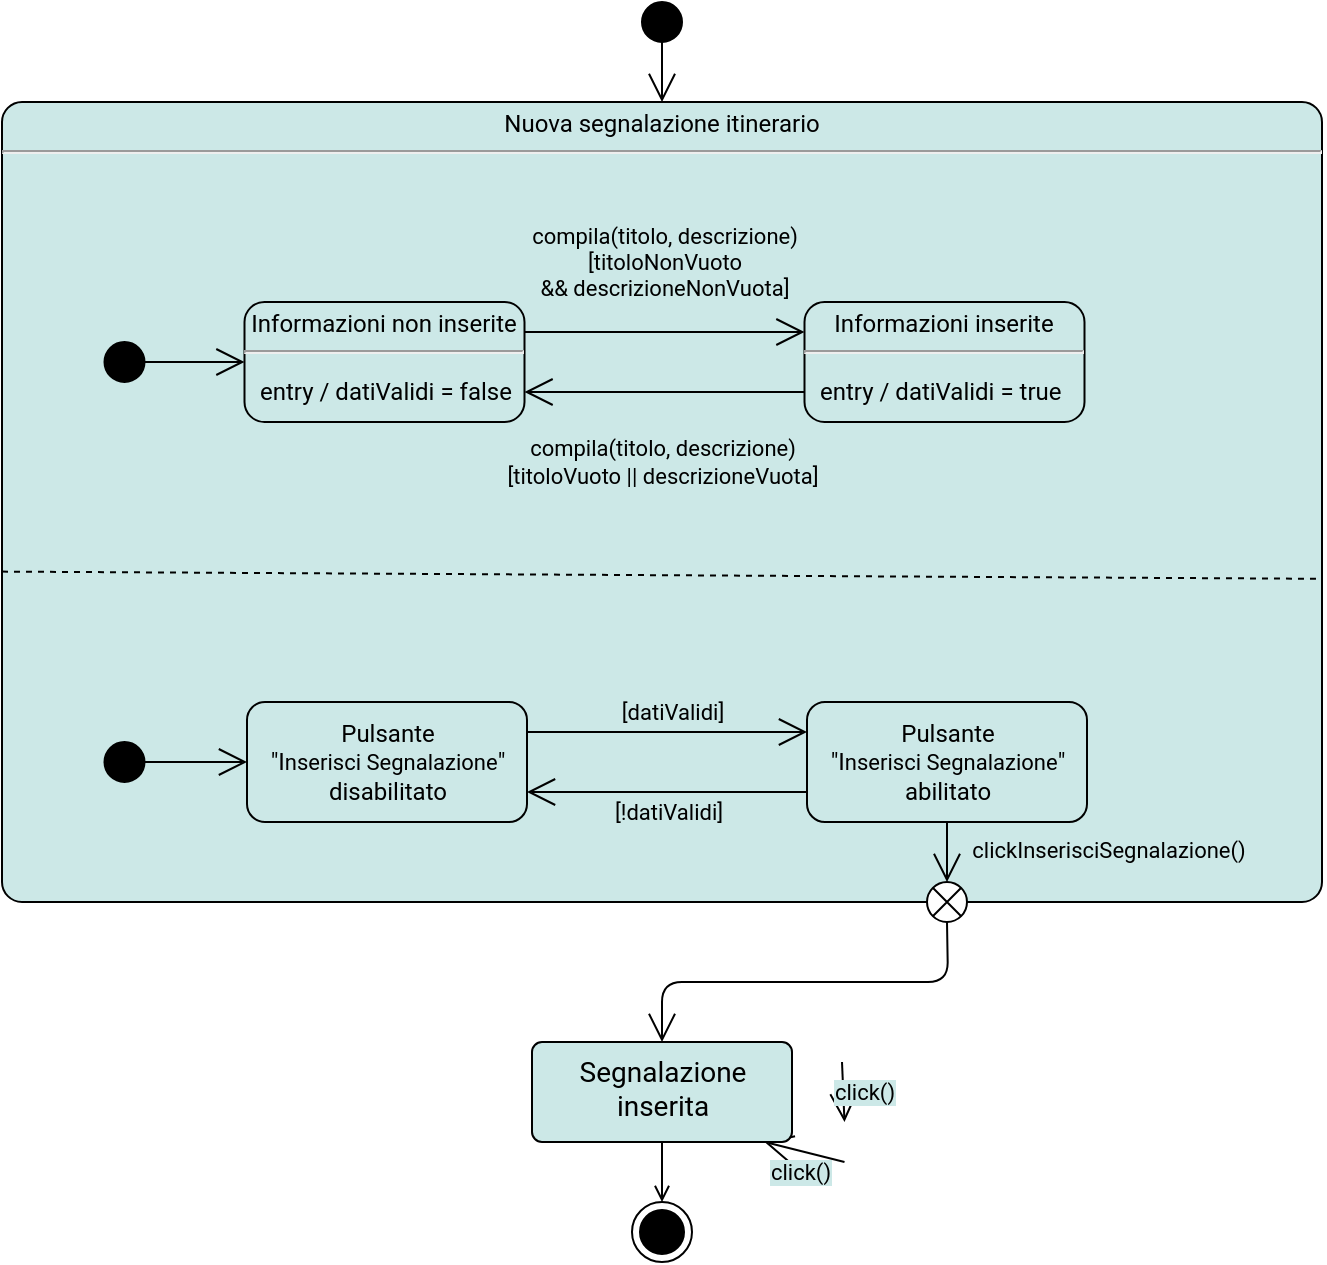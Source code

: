 <mxfile pages="2">
    <diagram id="SqWFwGlkPupEOphNOxqh" name="SegnalaItinerario">
        <mxGraphModel dx="1586" dy="617" grid="1" gridSize="10" guides="1" tooltips="1" connect="1" arrows="1" fold="1" page="1" pageScale="1" pageWidth="850" pageHeight="1100" math="0" shadow="0">
            <root>
                <mxCell id="0"/>
                <mxCell id="1" parent="0"/>
                <mxCell id="F_bNq50gZ8Xo4W-b9d4n-4" value="" style="ellipse;html=1;shape=endState;fillColor=#000000;strokeColor=default;" parent="1" vertex="1">
                    <mxGeometry x="415" y="600" width="30" height="30" as="geometry"/>
                </mxCell>
                <mxCell id="F_bNq50gZ8Xo4W-b9d4n-5" value="" style="edgeStyle=orthogonalEdgeStyle;rounded=0;orthogonalLoop=1;jettySize=auto;html=1;endArrow=open;endFill=0;align=left;fontFamily=Fira Sans;fontSource=https%3A%2F%2Ffonts.googleapis.com%2Fcss%3Ffamily%3DFira%2BSans;strokeColor=default;exitX=0.5;exitY=1;exitDx=0;exitDy=0;entryX=0.5;entryY=0;entryDx=0;entryDy=0;" parent="1" source="iFypI-3Wn3Z80cT7eZCm-2" target="F_bNq50gZ8Xo4W-b9d4n-4" edge="1">
                    <mxGeometry relative="1" as="geometry">
                        <mxPoint x="440" y="590.0" as="sourcePoint"/>
                        <mxPoint x="440" y="715" as="targetPoint"/>
                    </mxGeometry>
                </mxCell>
                <mxCell id="d_4j5U2coy59K92Y-AQJ-1" value="&lt;p style=&quot;margin: 0px ; margin-top: 4px ; text-align: center&quot;&gt;Nuova segnalazione itinerario&lt;/p&gt;&lt;hr&gt;&lt;p&gt;&lt;/p&gt;&lt;p style=&quot;margin: 0px ; margin-left: 8px ; text-align: left&quot;&gt;&lt;br&gt;&lt;/p&gt;" style="shape=mxgraph.sysml.simpleState;html=1;overflow=fill;whiteSpace=wrap;align=center;container=1;recursiveResize=0;fillColor=#CCE8E7;fontFamily=Roboto;fontSource=https%3A%2F%2Ffonts.googleapis.com%2Fcss%3Ffamily%3DRoboto;" vertex="1" parent="1">
                    <mxGeometry x="100" y="50" width="660" height="400" as="geometry">
                        <mxRectangle x="452.5" y="390" width="190" height="60" as="alternateBounds"/>
                    </mxGeometry>
                </mxCell>
                <mxCell id="d_4j5U2coy59K92Y-AQJ-4" value="click()" style="strokeColor=inherit;fillColor=inherit;gradientColor=inherit;edgeStyle=none;html=1;endArrow=open;endSize=12;exitX=0;exitY=0.75;exitDx=0;exitDy=0;entryX=1;entryY=0.75;entryDx=0;entryDy=0;labelBackgroundColor=#CCE8E7;fontFamily=Roboto;fontSource=https%3A%2F%2Ffonts.googleapis.com%2Fcss%3Ffamily%3DRoboto;" edge="1" parent="d_4j5U2coy59K92Y-AQJ-1" target="d_4j5U2coy59K92Y-AQJ-2">
                    <mxGeometry y="10" relative="1" as="geometry">
                        <mxPoint x="421.25" y="530" as="sourcePoint"/>
                        <mxPoint x="381.25" y="520" as="targetPoint"/>
                        <mxPoint as="offset"/>
                    </mxGeometry>
                </mxCell>
                <mxCell id="d_4j5U2coy59K92Y-AQJ-5" value="click()" style="strokeColor=inherit;fillColor=inherit;gradientColor=inherit;edgeStyle=none;html=1;endArrow=open;endSize=12;exitX=1;exitY=0.25;exitDx=0;exitDy=0;entryX=0;entryY=0.25;entryDx=0;entryDy=0;labelBackgroundColor=#CCE8E7;fontFamily=Roboto;fontSource=https%3A%2F%2Ffonts.googleapis.com%2Fcss%3Ffamily%3DRoboto;" edge="1" parent="d_4j5U2coy59K92Y-AQJ-1" source="d_4j5U2coy59K92Y-AQJ-2">
                    <mxGeometry y="10" relative="1" as="geometry">
                        <mxPoint x="420" y="480" as="sourcePoint"/>
                        <mxPoint x="421.25" y="510" as="targetPoint"/>
                        <mxPoint as="offset"/>
                    </mxGeometry>
                </mxCell>
                <mxCell id="d_4j5U2coy59K92Y-AQJ-8" value="&lt;p style=&quot;margin: 0px ; margin-top: 4px ; text-align: center&quot;&gt;Informazioni&amp;nbsp;&lt;span&gt;non inserite&lt;/span&gt;&lt;/p&gt;&lt;hr&gt;&lt;p&gt;&lt;/p&gt;&lt;p style=&quot;margin: 0px ; margin-left: 8px ; text-align: left&quot;&gt;entry / datiValidi = false&lt;br&gt;&lt;/p&gt;" style="shape=mxgraph.sysml.simpleState;html=1;overflow=fill;whiteSpace=wrap;align=center;labelBackgroundColor=none;fillColor=#CCE8E7;fontFamily=Roboto;fontSource=https%3A%2F%2Ffonts.googleapis.com%2Fcss%3Ffamily%3DRoboto;" vertex="1" parent="d_4j5U2coy59K92Y-AQJ-1">
                    <mxGeometry x="121.25" y="100" width="140" height="60" as="geometry"/>
                </mxCell>
                <mxCell id="d_4j5U2coy59K92Y-AQJ-9" value="compila(titolo, descrizione)&lt;br&gt;[titoloNonVuoto &lt;br&gt;&amp;amp;&amp;amp; descrizioneNonVuota]" style="fillColor=none;edgeStyle=none;html=1;endArrow=open;endSize=12;exitX=1;exitY=0.25;exitDx=0;exitDy=0;entryX=0;entryY=0.25;entryDx=0;entryDy=0;exitPerimeter=0;entryPerimeter=0;backgroundOutline=0;labelBackgroundColor=none;fontFamily=Roboto;fontSource=https%3A%2F%2Ffonts.googleapis.com%2Fcss%3Ffamily%3DRoboto;" edge="1" parent="d_4j5U2coy59K92Y-AQJ-1" source="d_4j5U2coy59K92Y-AQJ-8" target="d_4j5U2coy59K92Y-AQJ-10">
                    <mxGeometry y="35" relative="1" as="geometry">
                        <mxPoint x="251.25" y="130" as="sourcePoint"/>
                        <mxPoint x="371.25" y="130" as="targetPoint"/>
                        <mxPoint as="offset"/>
                    </mxGeometry>
                </mxCell>
                <mxCell id="d_4j5U2coy59K92Y-AQJ-10" value="&lt;p style=&quot;margin: 0px ; margin-top: 4px ; text-align: center&quot;&gt;Informazioni&amp;nbsp;&lt;span&gt;inserite&lt;/span&gt;&lt;/p&gt;&lt;hr&gt;&lt;p&gt;&lt;/p&gt;&lt;p style=&quot;margin: 0px ; margin-left: 8px ; text-align: left&quot;&gt;entry / datiValidi = true&lt;br&gt;&lt;/p&gt;" style="shape=mxgraph.sysml.simpleState;html=1;overflow=fill;whiteSpace=wrap;align=center;labelBackgroundColor=none;fillColor=#CCE8E7;fontFamily=Roboto;fontSource=https%3A%2F%2Ffonts.googleapis.com%2Fcss%3Ffamily%3DRoboto;" vertex="1" parent="d_4j5U2coy59K92Y-AQJ-1">
                    <mxGeometry x="401.25" y="100" width="140" height="60" as="geometry"/>
                </mxCell>
                <mxCell id="d_4j5U2coy59K92Y-AQJ-11" value="compila(titolo, descrizione)&lt;br&gt;[titoloVuoto || descrizioneVuota]" style="strokeColor=inherit;fillColor=inherit;gradientColor=inherit;edgeStyle=none;html=1;endArrow=open;endSize=12;exitX=0;exitY=0.75;exitDx=0;exitDy=0;entryX=1;entryY=0.75;entryDx=0;entryDy=0;exitPerimeter=0;entryPerimeter=0;labelBackgroundColor=none;fontFamily=Roboto;fontSource=https%3A%2F%2Ffonts.googleapis.com%2Fcss%3Ffamily%3DRoboto;" edge="1" parent="d_4j5U2coy59K92Y-AQJ-1" source="d_4j5U2coy59K92Y-AQJ-10" target="d_4j5U2coy59K92Y-AQJ-8">
                    <mxGeometry x="0.018" y="35" relative="1" as="geometry">
                        <mxPoint x="266.25" y="170" as="sourcePoint"/>
                        <mxPoint x="396.25" y="170" as="targetPoint"/>
                        <mxPoint as="offset"/>
                    </mxGeometry>
                </mxCell>
                <mxCell id="d_4j5U2coy59K92Y-AQJ-12" value="" style="shape=ellipse;html=1;fillColor=#000000;verticalLabelPosition=bottom;labelBackgroundColor=#ffffff;verticalAlign=top;fontFamily=Roboto;fontSource=https%3A%2F%2Ffonts.googleapis.com%2Fcss%3Ffamily%3DRoboto;" vertex="1" parent="d_4j5U2coy59K92Y-AQJ-1">
                    <mxGeometry x="51.25" y="120" width="20" height="20" as="geometry"/>
                </mxCell>
                <mxCell id="d_4j5U2coy59K92Y-AQJ-13" value="" style="strokeColor=inherit;fillColor=inherit;gradientColor=inherit;edgeStyle=none;html=1;endArrow=open;endSize=12;entryX=0;entryY=0.5;entryDx=0;entryDy=0;entryPerimeter=0;fontFamily=Roboto;fontSource=https%3A%2F%2Ffonts.googleapis.com%2Fcss%3Ffamily%3DRoboto;" edge="1" parent="d_4j5U2coy59K92Y-AQJ-1" source="d_4j5U2coy59K92Y-AQJ-12" target="d_4j5U2coy59K92Y-AQJ-8">
                    <mxGeometry relative="1" as="geometry">
                        <mxPoint x="110" y="-80" as="targetPoint"/>
                    </mxGeometry>
                </mxCell>
                <mxCell id="d_4j5U2coy59K92Y-AQJ-14" value="Pulsante&lt;br&gt;&quot;I&lt;span style=&quot;font-size: 11px ; background-color: rgb(204 , 232 , 231)&quot;&gt;nserisci Segnalazione&lt;/span&gt;&quot; disabilitato" style="strokeColor=inherit;fillColor=inherit;gradientColor=inherit;shape=rect;html=1;rounded=1;whiteSpace=wrap;align=center;fontFamily=Roboto;fontSource=https%3A%2F%2Ffonts.googleapis.com%2Fcss%3Ffamily%3DRoboto;" vertex="1" parent="d_4j5U2coy59K92Y-AQJ-1">
                    <mxGeometry x="122.5" y="300" width="140" height="60" as="geometry"/>
                </mxCell>
                <mxCell id="d_4j5U2coy59K92Y-AQJ-15" value="" style="shape=ellipse;html=1;fillColor=#000000;verticalLabelPosition=bottom;labelBackgroundColor=#ffffff;verticalAlign=top;fontFamily=Roboto;fontSource=https%3A%2F%2Ffonts.googleapis.com%2Fcss%3Ffamily%3DRoboto;" vertex="1" parent="d_4j5U2coy59K92Y-AQJ-1">
                    <mxGeometry x="51.25" y="320" width="20" height="20" as="geometry"/>
                </mxCell>
                <mxCell id="d_4j5U2coy59K92Y-AQJ-16" value="" style="strokeColor=inherit;fillColor=inherit;gradientColor=inherit;edgeStyle=none;html=1;endArrow=open;endSize=12;entryX=0;entryY=0.5;entryDx=0;entryDy=0;fontFamily=Roboto;fontSource=https%3A%2F%2Ffonts.googleapis.com%2Fcss%3Ffamily%3DRoboto;" edge="1" parent="d_4j5U2coy59K92Y-AQJ-1" source="d_4j5U2coy59K92Y-AQJ-15" target="d_4j5U2coy59K92Y-AQJ-14">
                    <mxGeometry relative="1" as="geometry"/>
                </mxCell>
                <mxCell id="d_4j5U2coy59K92Y-AQJ-17" value="" style="strokeColor=inherit;fillColor=inherit;gradientColor=inherit;edgeStyle=none;html=1;endArrow=open;endSize=12;exitX=1;exitY=0.25;exitDx=0;exitDy=0;entryX=0;entryY=0.25;entryDx=0;entryDy=0;fontFamily=Roboto;fontSource=https%3A%2F%2Ffonts.googleapis.com%2Fcss%3Ffamily%3DRoboto;" edge="1" parent="d_4j5U2coy59K92Y-AQJ-1" source="d_4j5U2coy59K92Y-AQJ-14" target="d_4j5U2coy59K92Y-AQJ-20">
                    <mxGeometry relative="1" as="geometry"/>
                </mxCell>
                <mxCell id="d_4j5U2coy59K92Y-AQJ-18" value="[datiValidi]" style="edgeLabel;html=1;align=center;verticalAlign=middle;resizable=0;points=[];labelBackgroundColor=#CCE8E7;fontFamily=Roboto;fontSource=https%3A%2F%2Ffonts.googleapis.com%2Fcss%3Ffamily%3DRoboto;" vertex="1" connectable="0" parent="d_4j5U2coy59K92Y-AQJ-17">
                    <mxGeometry x="0.21" relative="1" as="geometry">
                        <mxPoint x="-12" y="-10" as="offset"/>
                    </mxGeometry>
                </mxCell>
                <mxCell id="d_4j5U2coy59K92Y-AQJ-19" value="[!datiValidi]" style="strokeColor=inherit;fillColor=inherit;gradientColor=inherit;edgeStyle=none;html=1;endArrow=open;endSize=12;exitX=0;exitY=0.75;exitDx=0;exitDy=0;entryX=1;entryY=0.75;entryDx=0;entryDy=0;labelBackgroundColor=#CCE8E7;fontFamily=Roboto;fontSource=https%3A%2F%2Ffonts.googleapis.com%2Fcss%3Ffamily%3DRoboto;" edge="1" parent="d_4j5U2coy59K92Y-AQJ-1" source="d_4j5U2coy59K92Y-AQJ-20" target="d_4j5U2coy59K92Y-AQJ-14">
                    <mxGeometry y="10" relative="1" as="geometry">
                        <mxPoint x="282.5" y="330" as="sourcePoint"/>
                        <mxPoint x="362.5" y="330" as="targetPoint"/>
                        <mxPoint as="offset"/>
                    </mxGeometry>
                </mxCell>
                <mxCell id="d_4j5U2coy59K92Y-AQJ-20" value="Pulsante&lt;br&gt;&quot;I&lt;span style=&quot;font-size: 11px ; background-color: rgb(204 , 232 , 231)&quot;&gt;nserisci Segnalazione&lt;/span&gt;&quot; abilitato" style="strokeColor=inherit;fillColor=inherit;gradientColor=inherit;shape=rect;html=1;rounded=1;whiteSpace=wrap;align=center;fontFamily=Roboto;fontSource=https%3A%2F%2Ffonts.googleapis.com%2Fcss%3Ffamily%3DRoboto;" vertex="1" parent="d_4j5U2coy59K92Y-AQJ-1">
                    <mxGeometry x="402.5" y="300" width="140" height="60" as="geometry"/>
                </mxCell>
                <mxCell id="d_4j5U2coy59K92Y-AQJ-21" value="" style="strokeColor=inherit;fillColor=inherit;gradientColor=inherit;edgeStyle=none;html=1;endArrow=open;endSize=12;exitX=0.5;exitY=1;exitDx=0;exitDy=0;entryX=0.5;entryY=0;entryDx=0;entryDy=0;entryPerimeter=0;fontFamily=Roboto;fontSource=https%3A%2F%2Ffonts.googleapis.com%2Fcss%3Ffamily%3DRoboto;" edge="1" parent="d_4j5U2coy59K92Y-AQJ-1" source="d_4j5U2coy59K92Y-AQJ-20" target="d_4j5U2coy59K92Y-AQJ-23">
                    <mxGeometry relative="1" as="geometry">
                        <mxPoint x="-169.5" y="319.52" as="sourcePoint"/>
                        <mxPoint x="-59.5" y="319.52" as="targetPoint"/>
                    </mxGeometry>
                </mxCell>
                <mxCell id="d_4j5U2coy59K92Y-AQJ-22" value="clickInserisciSegnalazione()" style="edgeLabel;html=1;align=center;verticalAlign=middle;resizable=0;points=[];labelBackgroundColor=#CCE8E7;fontFamily=Roboto;fontSource=https%3A%2F%2Ffonts.googleapis.com%2Fcss%3Ffamily%3DRoboto;" vertex="1" connectable="0" parent="d_4j5U2coy59K92Y-AQJ-21">
                    <mxGeometry x="0.21" relative="1" as="geometry">
                        <mxPoint x="80" y="-4" as="offset"/>
                    </mxGeometry>
                </mxCell>
                <mxCell id="d_4j5U2coy59K92Y-AQJ-23" value="" style="shape=mxgraph.sysml.flowFinal;labelPosition=right;verticalLabelPosition=top;spacingTop=5;spacingLeft=3;align=left;verticalAlign=top;resizable=0;fontFamily=Roboto;fontSource=https%3A%2F%2Ffonts.googleapis.com%2Fcss%3Ffamily%3DRoboto;" vertex="1" parent="d_4j5U2coy59K92Y-AQJ-1">
                    <mxGeometry x="462.5" y="390" width="20" height="20" as="geometry"/>
                </mxCell>
                <mxCell id="d_4j5U2coy59K92Y-AQJ-43" value="" style="strokeColor=inherit;fillColor=inherit;gradientColor=inherit;edgeStyle=none;html=1;endArrow=open;endSize=12;entryX=0.5;entryY=0;entryDx=0;entryDy=0;entryPerimeter=0;fontFamily=Roboto;fontSource=https%3A%2F%2Ffonts.googleapis.com%2Fcss%3Ffamily%3DRoboto;exitX=0.5;exitY=1;exitDx=0;exitDy=0;" edge="1" parent="1" source="d_4j5U2coy59K92Y-AQJ-44" target="d_4j5U2coy59K92Y-AQJ-1">
                    <mxGeometry relative="1" as="geometry">
                        <mxPoint x="468" y="20" as="targetPoint"/>
                    </mxGeometry>
                </mxCell>
                <mxCell id="d_4j5U2coy59K92Y-AQJ-44" value="" style="shape=ellipse;html=1;fillColor=#000000;verticalLabelPosition=bottom;labelBackgroundColor=#ffffff;verticalAlign=top;fontFamily=Roboto;fontSource=https%3A%2F%2Ffonts.googleapis.com%2Fcss%3Ffamily%3DRoboto;" vertex="1" parent="1">
                    <mxGeometry x="420" width="20" height="20" as="geometry"/>
                </mxCell>
                <mxCell id="d_4j5U2coy59K92Y-AQJ-45" value="" style="endArrow=none;dashed=1;html=1;labelBackgroundColor=#CCE8E7;fontFamily=Roboto;fontSource=https%3A%2F%2Ffonts.googleapis.com%2Fcss%3Ffamily%3DRoboto;fontSize=14;strokeColor=default;exitX=0;exitY=0.587;exitDx=0;exitDy=0;exitPerimeter=0;entryX=1;entryY=0.596;entryDx=0;entryDy=0;entryPerimeter=0;" edge="1" parent="1" source="d_4j5U2coy59K92Y-AQJ-1" target="d_4j5U2coy59K92Y-AQJ-1">
                    <mxGeometry width="50" height="50" relative="1" as="geometry">
                        <mxPoint x="400" y="550" as="sourcePoint"/>
                        <mxPoint x="750" y="285" as="targetPoint"/>
                    </mxGeometry>
                </mxCell>
                <mxCell id="iFypI-3Wn3Z80cT7eZCm-2" value="Segnalazione&lt;br&gt;inserita" style="html=1;align=center;verticalAlign=top;rounded=1;absoluteArcSize=1;arcSize=10;dashed=0;fontSize=14;fillColor=#CCE8E7;strokeColor=default;fontFamily=Roboto;fontSource=https%3A%2F%2Ffonts.googleapis.com%2Fcss%3Ffamily%3DRoboto;" vertex="1" parent="1">
                    <mxGeometry x="365" y="520" width="130" height="50" as="geometry"/>
                </mxCell>
                <mxCell id="XzpE4tGOXCY6Szkc9caX-1" value="" style="strokeColor=inherit;fillColor=inherit;gradientColor=inherit;edgeStyle=none;html=1;endArrow=open;endSize=12;exitX=0.5;exitY=1;exitDx=0;exitDy=0;entryX=0.5;entryY=0;entryDx=0;entryDy=0;fontFamily=Roboto;fontSource=https%3A%2F%2Ffonts.googleapis.com%2Fcss%3Ffamily%3DRoboto;exitPerimeter=0;" edge="1" parent="1" source="d_4j5U2coy59K92Y-AQJ-23" target="iFypI-3Wn3Z80cT7eZCm-2">
                    <mxGeometry relative="1" as="geometry">
                        <mxPoint x="410" y="480" as="sourcePoint"/>
                        <mxPoint x="410" y="510" as="targetPoint"/>
                        <Array as="points">
                            <mxPoint x="573" y="490"/>
                            <mxPoint x="430" y="490"/>
                        </Array>
                    </mxGeometry>
                </mxCell>
            </root>
        </mxGraphModel>
    </diagram>
    <diagram id="YHVfvykiVUKUb5ghU3nG" name="CreaItinerario">
        <mxGraphModel dx="5087" dy="1014" grid="1" gridSize="10" guides="1" tooltips="1" connect="1" arrows="1" fold="1" page="1" pageScale="1" pageWidth="827" pageHeight="1169" math="0" shadow="0">
            <root>
                <mxCell id="PN0qWD7VaQw6Qfc42OEK-0"/>
                <mxCell id="PN0qWD7VaQw6Qfc42OEK-1" parent="PN0qWD7VaQw6Qfc42OEK-0"/>
                <mxCell id="_H24lGFvtEm-jscXS2xH-21" value="&lt;p style=&quot;margin: 0px ; margin-top: 4px ; text-align: center&quot;&gt;Inserimento dettagli itinerario&lt;/p&gt;&lt;hr&gt;&lt;p&gt;&lt;/p&gt;&lt;p style=&quot;margin: 0px ; margin-left: 8px ; text-align: left&quot;&gt;&lt;br&gt;&lt;/p&gt;" style="shape=mxgraph.sysml.simpleState;html=1;overflow=fill;whiteSpace=wrap;align=center;container=1;recursiveResize=0;fillColor=#CCE8E7;fontFamily=Roboto;fontSource=https%3A%2F%2Ffonts.googleapis.com%2Fcss%3Ffamily%3DRoboto;" parent="PN0qWD7VaQw6Qfc42OEK-1" vertex="1">
                    <mxGeometry x="-1570" y="60" width="680" height="720" as="geometry">
                        <mxRectangle x="452.5" y="390" width="190" height="60" as="alternateBounds"/>
                    </mxGeometry>
                </mxCell>
                <mxCell id="_H24lGFvtEm-jscXS2xH-84" value="Switch &quot;Accessibilità&quot; &lt;br&gt;off" style="strokeColor=inherit;fillColor=inherit;gradientColor=inherit;shape=rect;html=1;rounded=1;whiteSpace=wrap;align=center;fontFamily=Roboto;fontSource=https%3A%2F%2Ffonts.googleapis.com%2Fcss%3Ffamily%3DRoboto;" parent="_H24lGFvtEm-jscXS2xH-21" vertex="1">
                    <mxGeometry x="141.25" y="500" width="140" height="40" as="geometry"/>
                </mxCell>
                <mxCell id="_H24lGFvtEm-jscXS2xH-85" value="Switch &quot;Accessibilità&quot;&lt;br&gt;on" style="strokeColor=inherit;fillColor=inherit;gradientColor=inherit;shape=rect;html=1;rounded=1;whiteSpace=wrap;align=center;fontFamily=Roboto;fontSource=https%3A%2F%2Ffonts.googleapis.com%2Fcss%3Ffamily%3DRoboto;" parent="_H24lGFvtEm-jscXS2xH-21" vertex="1">
                    <mxGeometry x="421.25" y="500" width="140" height="40" as="geometry"/>
                </mxCell>
                <mxCell id="_H24lGFvtEm-jscXS2xH-88" value="click()" style="strokeColor=inherit;fillColor=inherit;gradientColor=inherit;edgeStyle=none;html=1;endArrow=open;endSize=12;exitX=0;exitY=0.75;exitDx=0;exitDy=0;entryX=1;entryY=0.75;entryDx=0;entryDy=0;labelBackgroundColor=#CCE8E7;fontFamily=Roboto;fontSource=https%3A%2F%2Ffonts.googleapis.com%2Fcss%3Ffamily%3DRoboto;" parent="_H24lGFvtEm-jscXS2xH-21" source="_H24lGFvtEm-jscXS2xH-85" target="_H24lGFvtEm-jscXS2xH-84" edge="1">
                    <mxGeometry y="10" relative="1" as="geometry">
                        <mxPoint x="301.25" y="520" as="sourcePoint"/>
                        <mxPoint x="381.25" y="520" as="targetPoint"/>
                        <mxPoint as="offset"/>
                    </mxGeometry>
                </mxCell>
                <mxCell id="_H24lGFvtEm-jscXS2xH-89" value="click()" style="strokeColor=inherit;fillColor=inherit;gradientColor=inherit;edgeStyle=none;html=1;endArrow=open;endSize=12;exitX=1;exitY=0.25;exitDx=0;exitDy=0;entryX=0;entryY=0.25;entryDx=0;entryDy=0;labelBackgroundColor=#CCE8E7;fontFamily=Roboto;fontSource=https%3A%2F%2Ffonts.googleapis.com%2Fcss%3Ffamily%3DRoboto;" parent="_H24lGFvtEm-jscXS2xH-21" source="_H24lGFvtEm-jscXS2xH-84" target="_H24lGFvtEm-jscXS2xH-85" edge="1">
                    <mxGeometry y="10" relative="1" as="geometry">
                        <mxPoint x="420" y="480" as="sourcePoint"/>
                        <mxPoint x="280" y="480" as="targetPoint"/>
                        <mxPoint as="offset"/>
                    </mxGeometry>
                </mxCell>
                <mxCell id="_H24lGFvtEm-jscXS2xH-83" value="" style="shape=ellipse;html=1;fillColor=#000000;verticalLabelPosition=bottom;labelBackgroundColor=#ffffff;verticalAlign=top;fontFamily=Roboto;fontSource=https%3A%2F%2Ffonts.googleapis.com%2Fcss%3Ffamily%3DRoboto;" parent="_H24lGFvtEm-jscXS2xH-21" vertex="1">
                    <mxGeometry x="71.25" y="510" width="20" height="20" as="geometry"/>
                </mxCell>
                <mxCell id="_H24lGFvtEm-jscXS2xH-86" value="" style="strokeColor=inherit;fillColor=inherit;gradientColor=inherit;edgeStyle=none;html=1;endArrow=open;endSize=12;entryX=0;entryY=0.5;entryDx=0;entryDy=0;fontFamily=Roboto;fontSource=https%3A%2F%2Ffonts.googleapis.com%2Fcss%3Ffamily%3DRoboto;" parent="_H24lGFvtEm-jscXS2xH-21" target="_H24lGFvtEm-jscXS2xH-84" edge="1">
                    <mxGeometry relative="1" as="geometry">
                        <mxPoint x="90" y="520" as="sourcePoint"/>
                    </mxGeometry>
                </mxCell>
                <mxCell id="_H24lGFvtEm-jscXS2xH-48" value="&lt;p style=&quot;margin: 0px ; margin-top: 4px ; text-align: center&quot;&gt;Informazioni&amp;nbsp;&lt;span&gt;non inserite&lt;/span&gt;&lt;/p&gt;&lt;hr&gt;&lt;p&gt;&lt;/p&gt;&lt;p style=&quot;margin: 0px ; margin-left: 8px ; text-align: left&quot;&gt;entry / datiValidi = false&lt;br&gt;&lt;/p&gt;" style="shape=mxgraph.sysml.simpleState;html=1;overflow=fill;whiteSpace=wrap;align=center;labelBackgroundColor=none;fillColor=#CCE8E7;fontFamily=Roboto;fontSource=https%3A%2F%2Ffonts.googleapis.com%2Fcss%3Ffamily%3DRoboto;" parent="_H24lGFvtEm-jscXS2xH-21" vertex="1">
                    <mxGeometry x="141.25" y="90" width="140" height="60" as="geometry"/>
                </mxCell>
                <mxCell id="_H24lGFvtEm-jscXS2xH-46" value="compila(titolo, descrizione, durata)&lt;br&gt;[titoloNonVuoto &lt;br&gt;&amp;amp;&amp;amp; durataNonVuota]" style="fillColor=none;edgeStyle=none;html=1;endArrow=open;endSize=12;exitX=1;exitY=0.25;exitDx=0;exitDy=0;entryX=0;entryY=0.25;entryDx=0;entryDy=0;exitPerimeter=0;entryPerimeter=0;backgroundOutline=0;labelBackgroundColor=none;fontFamily=Roboto;fontSource=https%3A%2F%2Ffonts.googleapis.com%2Fcss%3Ffamily%3DRoboto;" parent="_H24lGFvtEm-jscXS2xH-21" source="_H24lGFvtEm-jscXS2xH-48" target="_H24lGFvtEm-jscXS2xH-49" edge="1">
                    <mxGeometry y="35" relative="1" as="geometry">
                        <mxPoint x="271.25" y="120" as="sourcePoint"/>
                        <mxPoint x="391.25" y="120" as="targetPoint"/>
                        <mxPoint as="offset"/>
                    </mxGeometry>
                </mxCell>
                <mxCell id="_H24lGFvtEm-jscXS2xH-49" value="&lt;p style=&quot;margin: 0px ; margin-top: 4px ; text-align: center&quot;&gt;Informazioni&amp;nbsp;&lt;span&gt;inserite&lt;/span&gt;&lt;/p&gt;&lt;hr&gt;&lt;p&gt;&lt;/p&gt;&lt;p style=&quot;margin: 0px ; margin-left: 8px ; text-align: left&quot;&gt;entry / datiValidi = true&lt;br&gt;&lt;/p&gt;" style="shape=mxgraph.sysml.simpleState;html=1;overflow=fill;whiteSpace=wrap;align=center;labelBackgroundColor=none;fillColor=#CCE8E7;fontFamily=Roboto;fontSource=https%3A%2F%2Ffonts.googleapis.com%2Fcss%3Ffamily%3DRoboto;" parent="_H24lGFvtEm-jscXS2xH-21" vertex="1">
                    <mxGeometry x="421.25" y="90" width="140" height="60" as="geometry"/>
                </mxCell>
                <mxCell id="_H24lGFvtEm-jscXS2xH-82" value="compila(titolo, descrizione, durata)&lt;br&gt;[titoloVuoto || durataVuota]" style="strokeColor=inherit;fillColor=inherit;gradientColor=inherit;edgeStyle=none;html=1;endArrow=open;endSize=12;exitX=0;exitY=0.75;exitDx=0;exitDy=0;entryX=1;entryY=0.75;entryDx=0;entryDy=0;exitPerimeter=0;entryPerimeter=0;labelBackgroundColor=none;fontFamily=Roboto;fontSource=https%3A%2F%2Ffonts.googleapis.com%2Fcss%3Ffamily%3DRoboto;" parent="_H24lGFvtEm-jscXS2xH-21" source="_H24lGFvtEm-jscXS2xH-49" target="_H24lGFvtEm-jscXS2xH-48" edge="1">
                    <mxGeometry x="0.018" y="35" relative="1" as="geometry">
                        <mxPoint x="286.25" y="160" as="sourcePoint"/>
                        <mxPoint x="416.25" y="160" as="targetPoint"/>
                        <mxPoint as="offset"/>
                    </mxGeometry>
                </mxCell>
                <mxCell id="_H24lGFvtEm-jscXS2xH-41" value="" style="shape=ellipse;html=1;fillColor=#000000;verticalLabelPosition=bottom;labelBackgroundColor=#ffffff;verticalAlign=top;fontFamily=Roboto;fontSource=https%3A%2F%2Ffonts.googleapis.com%2Fcss%3Ffamily%3DRoboto;" parent="_H24lGFvtEm-jscXS2xH-21" vertex="1">
                    <mxGeometry x="71.25" y="110" width="20" height="20" as="geometry"/>
                </mxCell>
                <mxCell id="_H24lGFvtEm-jscXS2xH-44" value="" style="strokeColor=inherit;fillColor=inherit;gradientColor=inherit;edgeStyle=none;html=1;endArrow=open;endSize=12;entryX=0;entryY=0.5;entryDx=0;entryDy=0;entryPerimeter=0;fontFamily=Roboto;fontSource=https%3A%2F%2Ffonts.googleapis.com%2Fcss%3Ffamily%3DRoboto;" parent="_H24lGFvtEm-jscXS2xH-21" source="_H24lGFvtEm-jscXS2xH-41" target="_H24lGFvtEm-jscXS2xH-48" edge="1">
                    <mxGeometry relative="1" as="geometry">
                        <mxPoint x="130" y="-80" as="targetPoint"/>
                    </mxGeometry>
                </mxCell>
                <mxCell id="_H24lGFvtEm-jscXS2xH-55" value="Pulsante&lt;br&gt;&quot;Avanti&quot; disabilitato" style="strokeColor=inherit;fillColor=inherit;gradientColor=inherit;shape=rect;html=1;rounded=1;whiteSpace=wrap;align=center;fontFamily=Roboto;fontSource=https%3A%2F%2Ffonts.googleapis.com%2Fcss%3Ffamily%3DRoboto;" parent="_H24lGFvtEm-jscXS2xH-21" vertex="1">
                    <mxGeometry x="141.25" y="630" width="140" height="40" as="geometry"/>
                </mxCell>
                <mxCell id="_H24lGFvtEm-jscXS2xH-54" value="" style="shape=ellipse;html=1;fillColor=#000000;verticalLabelPosition=bottom;labelBackgroundColor=#ffffff;verticalAlign=top;fontFamily=Roboto;fontSource=https%3A%2F%2Ffonts.googleapis.com%2Fcss%3Ffamily%3DRoboto;" parent="_H24lGFvtEm-jscXS2xH-21" vertex="1">
                    <mxGeometry x="70" y="640" width="20" height="20" as="geometry"/>
                </mxCell>
                <mxCell id="_H24lGFvtEm-jscXS2xH-57" value="" style="strokeColor=inherit;fillColor=inherit;gradientColor=inherit;edgeStyle=none;html=1;endArrow=open;endSize=12;entryX=0;entryY=0.5;entryDx=0;entryDy=0;fontFamily=Roboto;fontSource=https%3A%2F%2Ffonts.googleapis.com%2Fcss%3Ffamily%3DRoboto;" parent="_H24lGFvtEm-jscXS2xH-21" source="_H24lGFvtEm-jscXS2xH-54" target="_H24lGFvtEm-jscXS2xH-55" edge="1">
                    <mxGeometry relative="1" as="geometry"/>
                </mxCell>
                <mxCell id="_H24lGFvtEm-jscXS2xH-58" value="" style="strokeColor=inherit;fillColor=inherit;gradientColor=inherit;edgeStyle=none;html=1;endArrow=open;endSize=12;exitX=1;exitY=0.25;exitDx=0;exitDy=0;entryX=0;entryY=0.25;entryDx=0;entryDy=0;fontFamily=Roboto;fontSource=https%3A%2F%2Ffonts.googleapis.com%2Fcss%3Ffamily%3DRoboto;" parent="_H24lGFvtEm-jscXS2xH-21" source="_H24lGFvtEm-jscXS2xH-55" target="_H24lGFvtEm-jscXS2xH-56" edge="1">
                    <mxGeometry relative="1" as="geometry"/>
                </mxCell>
                <mxCell id="_H24lGFvtEm-jscXS2xH-59" value="[datiValidi]" style="edgeLabel;html=1;align=center;verticalAlign=middle;resizable=0;points=[];labelBackgroundColor=#CCE8E7;fontFamily=Roboto;fontSource=https%3A%2F%2Ffonts.googleapis.com%2Fcss%3Ffamily%3DRoboto;" parent="_H24lGFvtEm-jscXS2xH-58" vertex="1" connectable="0">
                    <mxGeometry x="0.21" relative="1" as="geometry">
                        <mxPoint x="-12" y="-10" as="offset"/>
                    </mxGeometry>
                </mxCell>
                <mxCell id="_H24lGFvtEm-jscXS2xH-60" value="[!datiValidi]" style="strokeColor=inherit;fillColor=inherit;gradientColor=inherit;edgeStyle=none;html=1;endArrow=open;endSize=12;exitX=0;exitY=0.75;exitDx=0;exitDy=0;entryX=1;entryY=0.75;entryDx=0;entryDy=0;labelBackgroundColor=#CCE8E7;fontFamily=Roboto;fontSource=https%3A%2F%2Ffonts.googleapis.com%2Fcss%3Ffamily%3DRoboto;" parent="_H24lGFvtEm-jscXS2xH-21" source="_H24lGFvtEm-jscXS2xH-56" target="_H24lGFvtEm-jscXS2xH-55" edge="1">
                    <mxGeometry y="10" relative="1" as="geometry">
                        <mxPoint x="301.25" y="650" as="sourcePoint"/>
                        <mxPoint x="381.25" y="650" as="targetPoint"/>
                        <mxPoint as="offset"/>
                    </mxGeometry>
                </mxCell>
                <mxCell id="_H24lGFvtEm-jscXS2xH-56" value="Pulsante&lt;br&gt;&quot;Avanti&quot; abilitato" style="strokeColor=inherit;fillColor=inherit;gradientColor=inherit;shape=rect;html=1;rounded=1;whiteSpace=wrap;align=center;fontFamily=Roboto;fontSource=https%3A%2F%2Ffonts.googleapis.com%2Fcss%3Ffamily%3DRoboto;" parent="_H24lGFvtEm-jscXS2xH-21" vertex="1">
                    <mxGeometry x="421.25" y="630" width="140" height="40" as="geometry"/>
                </mxCell>
                <mxCell id="_H24lGFvtEm-jscXS2xH-62" value="" style="strokeColor=inherit;fillColor=inherit;gradientColor=inherit;edgeStyle=none;html=1;endArrow=open;endSize=12;exitX=0.5;exitY=1;exitDx=0;exitDy=0;entryX=0.5;entryY=0;entryDx=0;entryDy=0;entryPerimeter=0;fontFamily=Roboto;fontSource=https%3A%2F%2Ffonts.googleapis.com%2Fcss%3Ffamily%3DRoboto;" parent="_H24lGFvtEm-jscXS2xH-21" source="_H24lGFvtEm-jscXS2xH-56" target="_H24lGFvtEm-jscXS2xH-61" edge="1">
                    <mxGeometry relative="1" as="geometry">
                        <mxPoint x="541.25" y="669.52" as="sourcePoint"/>
                        <mxPoint x="651.25" y="669.52" as="targetPoint"/>
                    </mxGeometry>
                </mxCell>
                <mxCell id="_H24lGFvtEm-jscXS2xH-63" value="clickAvanti()" style="edgeLabel;html=1;align=center;verticalAlign=middle;resizable=0;points=[];labelBackgroundColor=#CCE8E7;fontFamily=Roboto;fontSource=https%3A%2F%2Ffonts.googleapis.com%2Fcss%3Ffamily%3DRoboto;" parent="_H24lGFvtEm-jscXS2xH-62" vertex="1" connectable="0">
                    <mxGeometry x="0.21" relative="1" as="geometry">
                        <mxPoint x="30" y="-4" as="offset"/>
                    </mxGeometry>
                </mxCell>
                <mxCell id="_H24lGFvtEm-jscXS2xH-61" value="" style="shape=mxgraph.sysml.flowFinal;labelPosition=right;verticalLabelPosition=top;spacingTop=5;spacingLeft=3;align=left;verticalAlign=top;resizable=0;fontFamily=Roboto;fontSource=https%3A%2F%2Ffonts.googleapis.com%2Fcss%3Ffamily%3DRoboto;" parent="_H24lGFvtEm-jscXS2xH-21" vertex="1">
                    <mxGeometry x="481.25" y="710" width="20" height="20" as="geometry"/>
                </mxCell>
                <mxCell id="_H24lGFvtEm-jscXS2xH-66" value="&lt;p style=&quot;margin: 0px ; margin-top: 4px ; text-align: center&quot;&gt;ChipGroup Difficoltà&lt;/p&gt;&lt;hr&gt;&lt;p&gt;&lt;/p&gt;&lt;p style=&quot;margin: 0px ; margin-left: 8px ; text-align: left&quot;&gt;&lt;br&gt;&lt;/p&gt;" style="shape=mxgraph.sysml.simpleState;html=1;overflow=fill;whiteSpace=wrap;align=center;container=1;recursiveResize=0;fillColor=#CCE8E7;fontFamily=Roboto;fontSource=https%3A%2F%2Ffonts.googleapis.com%2Fcss%3Ffamily%3DRoboto;" parent="_H24lGFvtEm-jscXS2xH-21" vertex="1">
                    <mxGeometry x="111.25" y="240" width="480" height="190" as="geometry">
                        <mxRectangle x="100" y="50" width="140" height="60" as="alternateBounds"/>
                    </mxGeometry>
                </mxCell>
                <mxCell id="_H24lGFvtEm-jscXS2xH-67" value="Chip &quot;Facile&quot;&lt;br&gt;selezionata" style="html=1;align=center;verticalAlign=top;rounded=1;absoluteArcSize=1;arcSize=10;dashed=0;fillColor=#CCE8E7;fontFamily=Roboto;fontSource=https%3A%2F%2Ffonts.googleapis.com%2Fcss%3Ffamily%3DRoboto;" parent="_H24lGFvtEm-jscXS2xH-66" vertex="1">
                    <mxGeometry x="70.004" y="40" width="143.415" height="40" as="geometry"/>
                </mxCell>
                <mxCell id="_H24lGFvtEm-jscXS2xH-68" value="Chip &quot;Intermedio&quot;&lt;br&gt;selezionata" style="html=1;align=center;verticalAlign=top;rounded=1;absoluteArcSize=1;arcSize=10;dashed=0;fillColor=#CCE8E7;fontFamily=Roboto;fontSource=https%3A%2F%2Ffonts.googleapis.com%2Fcss%3Ffamily%3DRoboto;" parent="_H24lGFvtEm-jscXS2xH-66" vertex="1">
                    <mxGeometry x="326.101" y="40" width="143.415" height="40" as="geometry"/>
                </mxCell>
                <mxCell id="_H24lGFvtEm-jscXS2xH-75" value="clickIntermedio()" style="strokeColor=inherit;fillColor=inherit;gradientColor=inherit;edgeStyle=none;html=1;endArrow=open;endSize=12;exitX=1;exitY=0.25;exitDx=0;exitDy=0;entryX=0;entryY=0.25;entryDx=0;entryDy=0;labelBackgroundColor=#CCE8E7;fontFamily=Roboto;fontSource=https%3A%2F%2Ffonts.googleapis.com%2Fcss%3Ffamily%3DRoboto;" parent="_H24lGFvtEm-jscXS2xH-66" source="_H24lGFvtEm-jscXS2xH-67" target="_H24lGFvtEm-jscXS2xH-68" edge="1">
                    <mxGeometry x="-0.091" y="10" relative="1" as="geometry">
                        <mxPoint x="254.394" y="100" as="sourcePoint"/>
                        <mxPoint x="274.882" y="40" as="targetPoint"/>
                        <mxPoint as="offset"/>
                        <Array as="points"/>
                    </mxGeometry>
                </mxCell>
                <mxCell id="_H24lGFvtEm-jscXS2xH-76" value="clickFacile()" style="strokeColor=inherit;fillColor=inherit;gradientColor=inherit;edgeStyle=none;html=1;endArrow=open;endSize=12;exitX=0;exitY=0.75;exitDx=0;exitDy=0;entryX=1;entryY=0.75;entryDx=0;entryDy=0;labelBackgroundColor=#CCE8E7;fontFamily=Roboto;fontSource=https%3A%2F%2Ffonts.googleapis.com%2Fcss%3Ffamily%3DRoboto;" parent="_H24lGFvtEm-jscXS2xH-66" source="_H24lGFvtEm-jscXS2xH-68" target="_H24lGFvtEm-jscXS2xH-67" edge="1">
                    <mxGeometry x="0.091" y="10" relative="1" as="geometry">
                        <mxPoint x="274.882" y="110" as="sourcePoint"/>
                        <mxPoint x="254.394" y="50" as="targetPoint"/>
                        <mxPoint as="offset"/>
                        <Array as="points"/>
                    </mxGeometry>
                </mxCell>
                <mxCell id="_H24lGFvtEm-jscXS2xH-72" value="clickIntermedio()" style="strokeColor=inherit;fillColor=inherit;gradientColor=inherit;edgeStyle=none;html=1;endArrow=open;endSize=12;exitX=1;exitY=0.25;exitDx=0;exitDy=0;entryX=0.25;entryY=1;entryDx=0;entryDy=0;labelBackgroundColor=#CCE8E7;fontFamily=Roboto;fontSource=https%3A%2F%2Ffonts.googleapis.com%2Fcss%3Ffamily%3DRoboto;" parent="_H24lGFvtEm-jscXS2xH-66" source="_H24lGFvtEm-jscXS2xH-69" target="_H24lGFvtEm-jscXS2xH-68" edge="1">
                    <mxGeometry x="0.25" relative="1" as="geometry">
                        <mxPoint x="443.906" y="90" as="sourcePoint"/>
                        <mxPoint x="351.711" y="170" as="targetPoint"/>
                        <mxPoint as="offset"/>
                        <Array as="points">
                            <mxPoint x="361.955" y="140"/>
                        </Array>
                    </mxGeometry>
                </mxCell>
                <mxCell id="_H24lGFvtEm-jscXS2xH-71" value="clickDifficile()" style="strokeColor=inherit;fillColor=inherit;gradientColor=inherit;edgeStyle=none;html=1;endArrow=open;endSize=12;exitX=0.75;exitY=1;exitDx=0;exitDy=0;entryX=1;entryY=0.75;entryDx=0;entryDy=0;labelBackgroundColor=#CCE8E7;fontFamily=Roboto;fontSource=https%3A%2F%2Ffonts.googleapis.com%2Fcss%3Ffamily%3DRoboto;" parent="_H24lGFvtEm-jscXS2xH-66" source="_H24lGFvtEm-jscXS2xH-68" target="_H24lGFvtEm-jscXS2xH-69" edge="1">
                    <mxGeometry x="-0.529" relative="1" as="geometry">
                        <mxPoint x="418.297" y="140" as="sourcePoint"/>
                        <mxPoint x="315.858" y="140" as="targetPoint"/>
                        <mxPoint as="offset"/>
                        <Array as="points">
                            <mxPoint x="433.662" y="160"/>
                            <mxPoint x="422.138" y="160"/>
                        </Array>
                    </mxGeometry>
                </mxCell>
                <mxCell id="_H24lGFvtEm-jscXS2xH-69" value="Chip &quot;Difficile&quot;&lt;br&gt;selezionata" style="html=1;align=center;verticalAlign=top;rounded=1;absoluteArcSize=1;arcSize=10;dashed=0;fillColor=#CCE8E7;fontFamily=Roboto;fontSource=https%3A%2F%2Ffonts.googleapis.com%2Fcss%3Ffamily%3DRoboto;" parent="_H24lGFvtEm-jscXS2xH-66" vertex="1">
                    <mxGeometry x="198.053" y="130" width="143.415" height="40" as="geometry"/>
                </mxCell>
                <mxCell id="_H24lGFvtEm-jscXS2xH-73" value="clickDifficile()" style="strokeColor=inherit;fillColor=inherit;gradientColor=inherit;edgeStyle=none;html=1;endArrow=open;endSize=12;exitX=0.25;exitY=1;exitDx=0;exitDy=0;entryX=0;entryY=0.75;entryDx=0;entryDy=0;labelBackgroundColor=#CCE8E7;fontFamily=Roboto;fontSource=https%3A%2F%2Ffonts.googleapis.com%2Fcss%3Ffamily%3DRoboto;" parent="_H24lGFvtEm-jscXS2xH-66" source="_H24lGFvtEm-jscXS2xH-67" target="_H24lGFvtEm-jscXS2xH-69" edge="1">
                    <mxGeometry x="-0.529" relative="1" as="geometry">
                        <mxPoint x="121.223" y="170" as="sourcePoint"/>
                        <mxPoint x="29.028" y="250" as="targetPoint"/>
                        <mxPoint as="offset"/>
                        <Array as="points">
                            <mxPoint x="105.858" y="160"/>
                        </Array>
                    </mxGeometry>
                </mxCell>
                <mxCell id="_H24lGFvtEm-jscXS2xH-74" value="clickFacile()" style="strokeColor=inherit;fillColor=inherit;gradientColor=inherit;edgeStyle=none;html=1;endArrow=open;endSize=12;exitX=0;exitY=0.25;exitDx=0;exitDy=0;entryX=0.75;entryY=1;entryDx=0;entryDy=0;labelBackgroundColor=#CCE8E7;fontFamily=Roboto;fontSource=https%3A%2F%2Ffonts.googleapis.com%2Fcss%3Ffamily%3DRoboto;" parent="_H24lGFvtEm-jscXS2xH-66" source="_H24lGFvtEm-jscXS2xH-69" target="_H24lGFvtEm-jscXS2xH-67" edge="1">
                    <mxGeometry x="0.25" relative="1" as="geometry">
                        <mxPoint x="151.955" y="140" as="sourcePoint"/>
                        <mxPoint x="172.443" y="80" as="targetPoint"/>
                        <mxPoint as="offset"/>
                        <Array as="points">
                            <mxPoint x="177.565" y="140"/>
                        </Array>
                    </mxGeometry>
                </mxCell>
                <mxCell id="I3B3e2hUC5dawAOdgfos-0" value="" style="shape=ellipse;html=1;fillColor=#000000;verticalLabelPosition=bottom;labelBackgroundColor=#ffffff;verticalAlign=top;fontFamily=Roboto;fontSource=https%3A%2F%2Ffonts.googleapis.com%2Fcss%3Ffamily%3DRoboto;" parent="_H24lGFvtEm-jscXS2xH-66" vertex="1">
                    <mxGeometry x="10" y="50" width="20" height="20" as="geometry"/>
                </mxCell>
                <mxCell id="I3B3e2hUC5dawAOdgfos-1" value="" style="strokeColor=inherit;fillColor=inherit;gradientColor=inherit;edgeStyle=none;html=1;endArrow=open;endSize=12;entryX=0;entryY=0.5;entryDx=0;entryDy=0;fontFamily=Roboto;fontSource=https%3A%2F%2Ffonts.googleapis.com%2Fcss%3Ffamily%3DRoboto;" parent="_H24lGFvtEm-jscXS2xH-66" target="_H24lGFvtEm-jscXS2xH-67" edge="1">
                    <mxGeometry relative="1" as="geometry">
                        <mxPoint x="61.25" y="60" as="targetPoint"/>
                        <mxPoint x="30" y="60" as="sourcePoint"/>
                    </mxGeometry>
                </mxCell>
                <mxCell id="_H24lGFvtEm-jscXS2xH-79" value="" style="shape=ellipse;html=1;fillColor=#000000;verticalLabelPosition=bottom;labelBackgroundColor=#ffffff;verticalAlign=top;fontFamily=Roboto;fontSource=https%3A%2F%2Ffonts.googleapis.com%2Fcss%3Ffamily%3DRoboto;" parent="_H24lGFvtEm-jscXS2xH-21" vertex="1">
                    <mxGeometry x="40" y="325" width="20" height="20" as="geometry"/>
                </mxCell>
                <mxCell id="_H24lGFvtEm-jscXS2xH-80" value="" style="strokeColor=inherit;fillColor=inherit;gradientColor=inherit;edgeStyle=none;html=1;endArrow=open;endSize=12;entryX=0;entryY=0.5;entryDx=0;entryDy=0;entryPerimeter=0;fontFamily=Roboto;fontSource=https%3A%2F%2Ffonts.googleapis.com%2Fcss%3Ffamily%3DRoboto;" parent="_H24lGFvtEm-jscXS2xH-21" target="_H24lGFvtEm-jscXS2xH-66" edge="1">
                    <mxGeometry relative="1" as="geometry">
                        <mxPoint x="110" y="335" as="targetPoint"/>
                        <mxPoint x="60" y="335" as="sourcePoint"/>
                    </mxGeometry>
                </mxCell>
                <mxCell id="uE4mL7GWsceoQcnVThfN-17" value="H*" style="shape=ellipse;html=1;fontSize=14;align=center;fillColor=#B3C8E8;fontFamily=Roboto;fontSource=https%3A%2F%2Ffonts.googleapis.com%2Fcss%3Ffamily%3DRoboto;" vertex="1" parent="_H24lGFvtEm-jscXS2xH-21">
                    <mxGeometry x="10" y="685" width="25" height="25" as="geometry"/>
                </mxCell>
                <mxCell id="_H24lGFvtEm-jscXS2xH-25" value="" style="endArrow=none;dashed=1;html=1;entryX=1;entryY=0.654;entryDx=0;entryDy=0;entryPerimeter=0;exitX=0;exitY=0.654;exitDx=0;exitDy=0;exitPerimeter=0;fontFamily=Roboto;fontSource=https%3A%2F%2Ffonts.googleapis.com%2Fcss%3Ffamily%3DRoboto;" parent="PN0qWD7VaQw6Qfc42OEK-1" source="_H24lGFvtEm-jscXS2xH-21" target="_H24lGFvtEm-jscXS2xH-21" edge="1">
                    <mxGeometry width="50" height="50" relative="1" as="geometry">
                        <mxPoint x="-940.86" y="493" as="sourcePoint"/>
                        <mxPoint x="-350.86" y="318.542" as="targetPoint"/>
                    </mxGeometry>
                </mxCell>
                <mxCell id="_H24lGFvtEm-jscXS2xH-40" value="" style="endArrow=none;dashed=1;html=1;exitX=0.001;exitY=0.81;exitDx=0;exitDy=0;exitPerimeter=0;entryX=1.002;entryY=0.812;entryDx=0;entryDy=0;entryPerimeter=0;fontFamily=Roboto;fontSource=https%3A%2F%2Ffonts.googleapis.com%2Fcss%3Ffamily%3DRoboto;" parent="PN0qWD7VaQw6Qfc42OEK-1" source="_H24lGFvtEm-jscXS2xH-21" target="_H24lGFvtEm-jscXS2xH-21" edge="1">
                    <mxGeometry width="50" height="50" relative="1" as="geometry">
                        <mxPoint x="-940.86" y="630" as="sourcePoint"/>
                        <mxPoint x="-390.86" y="630" as="targetPoint"/>
                        <Array as="points"/>
                    </mxGeometry>
                </mxCell>
                <mxCell id="_H24lGFvtEm-jscXS2xH-81" value="" style="endArrow=none;dashed=1;html=1;entryX=1.003;entryY=0.292;entryDx=0;entryDy=0;entryPerimeter=0;exitX=0.002;exitY=0.289;exitDx=0;exitDy=0;exitPerimeter=0;fontFamily=Roboto;fontSource=https%3A%2F%2Ffonts.googleapis.com%2Fcss%3Ffamily%3DRoboto;" parent="PN0qWD7VaQw6Qfc42OEK-1" source="_H24lGFvtEm-jscXS2xH-21" target="_H24lGFvtEm-jscXS2xH-21" edge="1">
                    <mxGeometry width="50" height="50" relative="1" as="geometry">
                        <mxPoint x="-938.36" y="360.0" as="sourcePoint"/>
                        <mxPoint x="-400.323" y="364.14" as="targetPoint"/>
                    </mxGeometry>
                </mxCell>
                <mxCell id="8UOEwGZhR9NaaD1bNdiN-0" value="&lt;p style=&quot;margin: 0px ; margin-top: 4px ; text-align: center&quot;&gt;Inserimento mappa itinerario&lt;/p&gt;&lt;hr&gt;&lt;p&gt;&lt;/p&gt;&lt;p style=&quot;margin: 0px ; margin-left: 8px ; text-align: left&quot;&gt;entry/ numeroMarker = 0&amp;nbsp;&lt;/p&gt;" style="shape=mxgraph.sysml.simpleState;html=1;overflow=fill;whiteSpace=wrap;align=center;fillColor=#CCE8E7;fontFamily=Roboto;fontSource=https%3A%2F%2Ffonts.googleapis.com%2Fcss%3Ffamily%3DRoboto;" parent="PN0qWD7VaQw6Qfc42OEK-1" vertex="1">
                    <mxGeometry x="-1770" y="850" width="1080" height="730" as="geometry"/>
                </mxCell>
                <mxCell id="8UOEwGZhR9NaaD1bNdiN-1" value="" style="shape=ellipse;html=1;fillColor=#000000;verticalLabelPosition=bottom;labelBackgroundColor=#ffffff;verticalAlign=top;fontFamily=Roboto;fontSource=https%3A%2F%2Ffonts.googleapis.com%2Fcss%3Ffamily%3DRoboto;" parent="PN0qWD7VaQw6Qfc42OEK-1" vertex="1">
                    <mxGeometry x="-1730" y="990" width="20" height="20" as="geometry"/>
                </mxCell>
                <mxCell id="8UOEwGZhR9NaaD1bNdiN-2" value="" style="strokeColor=inherit;fillColor=inherit;gradientColor=inherit;edgeStyle=none;html=1;endArrow=open;endSize=12;entryX=0;entryY=0.5;entryDx=0;entryDy=0;fontFamily=Roboto;fontSource=https%3A%2F%2Ffonts.googleapis.com%2Fcss%3Ffamily%3DRoboto;" parent="PN0qWD7VaQw6Qfc42OEK-1" source="8UOEwGZhR9NaaD1bNdiN-1" target="8UOEwGZhR9NaaD1bNdiN-3" edge="1">
                    <mxGeometry relative="1" as="geometry"/>
                </mxCell>
                <mxCell id="8UOEwGZhR9NaaD1bNdiN-3" value="Mappa senza marker" style="strokeColor=default;fillColor=#CCE8E7;shape=rect;html=1;rounded=1;whiteSpace=wrap;align=center;fontFamily=Roboto;fontSource=https%3A%2F%2Ffonts.googleapis.com%2Fcss%3Ffamily%3DRoboto;" parent="PN0qWD7VaQw6Qfc42OEK-1" vertex="1">
                    <mxGeometry x="-1658.75" y="980" width="140" height="40" as="geometry"/>
                </mxCell>
                <mxCell id="8UOEwGZhR9NaaD1bNdiN-4" value="" style="strokeColor=inherit;fillColor=inherit;gradientColor=inherit;edgeStyle=none;html=1;endArrow=open;endSize=12;exitX=1;exitY=0.25;exitDx=0;exitDy=0;entryX=0;entryY=0.25;entryDx=0;entryDy=0;fontFamily=Roboto;fontSource=https%3A%2F%2Ffonts.googleapis.com%2Fcss%3Ffamily%3DRoboto;" parent="PN0qWD7VaQw6Qfc42OEK-1" target="8UOEwGZhR9NaaD1bNdiN-7" edge="1">
                    <mxGeometry relative="1" as="geometry">
                        <mxPoint x="-1518.75" y="990" as="sourcePoint"/>
                    </mxGeometry>
                </mxCell>
                <mxCell id="8UOEwGZhR9NaaD1bNdiN-5" value="aggiungiMarker() /numeroMarker++" style="edgeLabel;html=1;align=center;verticalAlign=middle;resizable=0;points=[];labelBackgroundColor=#CCE8E7;fontFamily=Roboto;fontSource=https%3A%2F%2Ffonts.googleapis.com%2Fcss%3Ffamily%3DRoboto;" parent="8UOEwGZhR9NaaD1bNdiN-4" vertex="1" connectable="0">
                    <mxGeometry x="0.21" relative="1" as="geometry">
                        <mxPoint x="-12" y="-10" as="offset"/>
                    </mxGeometry>
                </mxCell>
                <mxCell id="8UOEwGZhR9NaaD1bNdiN-6" value="rimuoviTuttiIMarker() /numeroMarker = 0" style="strokeColor=inherit;fillColor=inherit;gradientColor=inherit;edgeStyle=none;html=1;endArrow=open;endSize=12;exitX=0;exitY=0.75;exitDx=0;exitDy=0;entryX=1;entryY=0.75;entryDx=0;entryDy=0;labelBackgroundColor=#CCE8E7;fontFamily=Roboto;fontSource=https%3A%2F%2Ffonts.googleapis.com%2Fcss%3Ffamily%3DRoboto;" parent="PN0qWD7VaQw6Qfc42OEK-1" source="8UOEwGZhR9NaaD1bNdiN-7" edge="1">
                    <mxGeometry y="10" relative="1" as="geometry">
                        <mxPoint x="-518.75" y="490" as="sourcePoint"/>
                        <mxPoint x="-1518.75" y="1010" as="targetPoint"/>
                        <mxPoint as="offset"/>
                    </mxGeometry>
                </mxCell>
                <mxCell id="8UOEwGZhR9NaaD1bNdiN-7" value="Pronto per l'inserimento" style="strokeColor=default;fillColor=#CCE8E7;shape=rect;html=1;rounded=1;whiteSpace=wrap;align=center;fontFamily=Roboto;fontSource=https%3A%2F%2Ffonts.googleapis.com%2Fcss%3Ffamily%3DRoboto;" parent="PN0qWD7VaQw6Qfc42OEK-1" vertex="1">
                    <mxGeometry x="-1300" y="980" width="140" height="40" as="geometry"/>
                </mxCell>
                <mxCell id="8UOEwGZhR9NaaD1bNdiN-8" value="&lt;p style=&quot;margin: 0px ; margin-top: 4px ; text-align: center&quot;&gt;Ricerca destinazioni&lt;/p&gt;&lt;hr&gt;&lt;p&gt;&lt;/p&gt;&lt;p style=&quot;margin: 0px ; margin-left: 8px ; text-align: left&quot;&gt;&lt;br&gt;&lt;/p&gt;" style="shape=mxgraph.sysml.simpleState;html=1;overflow=fill;whiteSpace=wrap;align=center;container=1;fillColor=#CCE8E7;fontFamily=Roboto;fontSource=https%3A%2F%2Ffonts.googleapis.com%2Fcss%3Ffamily%3DRoboto;" parent="PN0qWD7VaQw6Qfc42OEK-1" vertex="1">
                    <mxGeometry x="-1730" y="1100" width="400" height="350" as="geometry"/>
                </mxCell>
                <mxCell id="8UOEwGZhR9NaaD1bNdiN-9" value="" style="shape=ellipse;html=1;fillColor=#000000;verticalLabelPosition=bottom;labelBackgroundColor=#ffffff;verticalAlign=top;fontFamily=Roboto;fontSource=https%3A%2F%2Ffonts.googleapis.com%2Fcss%3Ffamily%3DRoboto;" parent="8UOEwGZhR9NaaD1bNdiN-8" vertex="1">
                    <mxGeometry x="15" y="60" width="20" height="20" as="geometry"/>
                </mxCell>
                <mxCell id="8UOEwGZhR9NaaD1bNdiN-10" value="Casella di ricerca vuota" style="strokeColor=inherit;fillColor=inherit;gradientColor=inherit;shape=rect;html=1;rounded=1;whiteSpace=wrap;align=center;fontFamily=Roboto;fontSource=https%3A%2F%2Ffonts.googleapis.com%2Fcss%3Ffamily%3DRoboto;" parent="8UOEwGZhR9NaaD1bNdiN-8" vertex="1">
                    <mxGeometry x="86.25" y="50" width="140" height="40" as="geometry"/>
                </mxCell>
                <mxCell id="8UOEwGZhR9NaaD1bNdiN-11" value="" style="strokeColor=inherit;fillColor=inherit;gradientColor=inherit;edgeStyle=none;html=1;endArrow=open;endSize=12;entryX=0;entryY=0.5;entryDx=0;entryDy=0;fontFamily=Roboto;fontSource=https%3A%2F%2Ffonts.googleapis.com%2Fcss%3Ffamily%3DRoboto;" parent="8UOEwGZhR9NaaD1bNdiN-8" source="8UOEwGZhR9NaaD1bNdiN-9" target="8UOEwGZhR9NaaD1bNdiN-10" edge="1">
                    <mxGeometry relative="1" as="geometry"/>
                </mxCell>
                <mxCell id="8UOEwGZhR9NaaD1bNdiN-13" value="Visualizza risultati" style="strokeColor=inherit;fillColor=inherit;gradientColor=inherit;shape=rect;html=1;rounded=1;whiteSpace=wrap;align=center;fontFamily=Roboto;fontSource=https%3A%2F%2Ffonts.googleapis.com%2Fcss%3Ffamily%3DRoboto;" parent="8UOEwGZhR9NaaD1bNdiN-8" vertex="1">
                    <mxGeometry x="86.25" y="170" width="140" height="40" as="geometry"/>
                </mxCell>
                <mxCell id="8UOEwGZhR9NaaD1bNdiN-14" value="" style="strokeColor=inherit;fillColor=inherit;gradientColor=inherit;edgeStyle=none;html=1;endArrow=open;endSize=12;entryX=0.25;entryY=0;entryDx=0;entryDy=0;exitX=0.25;exitY=1;exitDx=0;exitDy=0;fontFamily=Roboto;fontSource=https%3A%2F%2Ffonts.googleapis.com%2Fcss%3Ffamily%3DRoboto;" parent="8UOEwGZhR9NaaD1bNdiN-8" source="8UOEwGZhR9NaaD1bNdiN-10" target="8UOEwGZhR9NaaD1bNdiN-13" edge="1">
                    <mxGeometry relative="1" as="geometry">
                        <mxPoint x="235" y="60" as="sourcePoint"/>
                        <mxPoint x="445" y="60" as="targetPoint"/>
                    </mxGeometry>
                </mxCell>
                <mxCell id="8UOEwGZhR9NaaD1bNdiN-15" value="inserisce(query)&lt;br&gt;&amp;nbsp;[queryNonVuota]" style="edgeLabel;html=1;align=center;verticalAlign=middle;resizable=0;points=[];labelBackgroundColor=#CCE8E7;fontFamily=Roboto;fontSource=https%3A%2F%2Ffonts.googleapis.com%2Fcss%3Ffamily%3DRoboto;" parent="8UOEwGZhR9NaaD1bNdiN-14" vertex="1" connectable="0">
                    <mxGeometry x="0.21" relative="1" as="geometry">
                        <mxPoint x="-46" y="-19" as="offset"/>
                    </mxGeometry>
                </mxCell>
                <mxCell id="8UOEwGZhR9NaaD1bNdiN-16" value="elimina(query)" style="strokeColor=inherit;fillColor=inherit;gradientColor=inherit;edgeStyle=none;html=1;endArrow=open;endSize=12;exitX=0.75;exitY=0;exitDx=0;exitDy=0;entryX=0.75;entryY=1;entryDx=0;entryDy=0;labelBackgroundColor=#CCE8E7;fontFamily=Roboto;fontSource=https%3A%2F%2Ffonts.googleapis.com%2Fcss%3Ffamily%3DRoboto;" parent="8UOEwGZhR9NaaD1bNdiN-8" source="8UOEwGZhR9NaaD1bNdiN-13" target="8UOEwGZhR9NaaD1bNdiN-10" edge="1">
                    <mxGeometry x="0.25" y="-44" relative="1" as="geometry">
                        <mxPoint x="445" y="89.17" as="sourcePoint"/>
                        <mxPoint x="226.25" y="89.17" as="targetPoint"/>
                        <mxPoint as="offset"/>
                    </mxGeometry>
                </mxCell>
                <mxCell id="8UOEwGZhR9NaaD1bNdiN-27" value="" style="ellipse;html=1;shape=endState;fillColor=#000000;strokeColor=#81A1C1;fontFamily=Roboto;fontSource=https%3A%2F%2Ffonts.googleapis.com%2Fcss%3Ffamily%3DRoboto;" parent="8UOEwGZhR9NaaD1bNdiN-8" vertex="1">
                    <mxGeometry x="311.25" y="175" width="30" height="30" as="geometry"/>
                </mxCell>
                <mxCell id="8UOEwGZhR9NaaD1bNdiN-47" value="chiudi()" style="strokeColor=inherit;fillColor=inherit;gradientColor=inherit;edgeStyle=none;html=1;endArrow=open;endSize=12;exitX=1;exitY=0.5;exitDx=0;exitDy=0;entryX=0.5;entryY=0;entryDx=0;entryDy=0;labelBackgroundColor=#CCE8E7;fontFamily=Roboto;fontSource=https%3A%2F%2Ffonts.googleapis.com%2Fcss%3Ffamily%3DRoboto;" parent="8UOEwGZhR9NaaD1bNdiN-8" source="8UOEwGZhR9NaaD1bNdiN-10" target="8UOEwGZhR9NaaD1bNdiN-27" edge="1">
                    <mxGeometry x="-0.071" y="10" relative="1" as="geometry">
                        <mxPoint x="291.25" y="100" as="sourcePoint"/>
                        <mxPoint x="291.25" y="20" as="targetPoint"/>
                        <mxPoint as="offset"/>
                        <Array as="points">
                            <mxPoint x="326.25" y="70"/>
                        </Array>
                    </mxGeometry>
                </mxCell>
                <mxCell id="8UOEwGZhR9NaaD1bNdiN-48" value="Risultato selezionato" style="strokeColor=inherit;fillColor=inherit;gradientColor=inherit;shape=rect;html=1;rounded=1;whiteSpace=wrap;align=center;fontFamily=Roboto;fontSource=https%3A%2F%2Ffonts.googleapis.com%2Fcss%3Ffamily%3DRoboto;" parent="8UOEwGZhR9NaaD1bNdiN-8" vertex="1">
                    <mxGeometry x="86.25" y="270" width="140" height="40" as="geometry"/>
                </mxCell>
                <mxCell id="8UOEwGZhR9NaaD1bNdiN-49" value="" style="strokeColor=inherit;fillColor=inherit;gradientColor=inherit;edgeStyle=none;html=1;endArrow=open;endSize=12;exitX=0.5;exitY=1;exitDx=0;exitDy=0;entryX=0.5;entryY=0;entryDx=0;entryDy=0;fontFamily=Roboto;fontSource=https%3A%2F%2Ffonts.googleapis.com%2Fcss%3Ffamily%3DRoboto;" parent="8UOEwGZhR9NaaD1bNdiN-8" source="8UOEwGZhR9NaaD1bNdiN-13" target="8UOEwGZhR9NaaD1bNdiN-48" edge="1">
                    <mxGeometry relative="1" as="geometry">
                        <mxPoint x="155.96" y="220" as="sourcePoint"/>
                        <mxPoint x="156.25" y="250" as="targetPoint"/>
                    </mxGeometry>
                </mxCell>
                <mxCell id="8UOEwGZhR9NaaD1bNdiN-50" value="clickRisultato()" style="edgeLabel;html=1;align=center;verticalAlign=middle;resizable=0;points=[];labelBackgroundColor=#CCE8E7;fontFamily=Roboto;fontSource=https%3A%2F%2Ffonts.googleapis.com%2Fcss%3Ffamily%3DRoboto;" parent="8UOEwGZhR9NaaD1bNdiN-49" vertex="1" connectable="0">
                    <mxGeometry x="0.21" relative="1" as="geometry">
                        <mxPoint x="-45" y="-10" as="offset"/>
                    </mxGeometry>
                </mxCell>
                <mxCell id="8UOEwGZhR9NaaD1bNdiN-25" value="" style="strokeColor=inherit;fillColor=inherit;gradientColor=inherit;edgeStyle=none;html=1;endArrow=open;endSize=12;exitX=1;exitY=0.5;exitDx=0;exitDy=0;entryX=0.5;entryY=1;entryDx=0;entryDy=0;fontFamily=Roboto;fontSource=https%3A%2F%2Ffonts.googleapis.com%2Fcss%3Ffamily%3DRoboto;" parent="8UOEwGZhR9NaaD1bNdiN-8" source="8UOEwGZhR9NaaD1bNdiN-48" target="8UOEwGZhR9NaaD1bNdiN-27" edge="1">
                    <mxGeometry relative="1" as="geometry">
                        <mxPoint x="155" y="290" as="sourcePoint"/>
                        <mxPoint x="155" y="250" as="targetPoint"/>
                        <Array as="points">
                            <mxPoint x="326.25" y="290"/>
                        </Array>
                    </mxGeometry>
                </mxCell>
                <mxCell id="8UOEwGZhR9NaaD1bNdiN-26" value="/visualizzaSuMappa(risultato)" style="edgeLabel;html=1;align=center;verticalAlign=middle;resizable=0;points=[];labelBackgroundColor=#CCE8E7;fontFamily=Roboto;fontSource=https%3A%2F%2Ffonts.googleapis.com%2Fcss%3Ffamily%3DRoboto;" parent="8UOEwGZhR9NaaD1bNdiN-25" vertex="1" connectable="0">
                    <mxGeometry x="0.21" relative="1" as="geometry">
                        <mxPoint x="-5" y="22" as="offset"/>
                    </mxGeometry>
                </mxCell>
                <mxCell id="8UOEwGZhR9NaaD1bNdiN-51" value="" style="strokeColor=inherit;fillColor=inherit;gradientColor=inherit;edgeStyle=none;html=1;endArrow=open;endSize=12;exitX=1;exitY=0.5;exitDx=0;exitDy=0;entryX=0;entryY=0.5;entryDx=0;entryDy=0;fontFamily=Roboto;fontSource=https%3A%2F%2Ffonts.googleapis.com%2Fcss%3Ffamily%3DRoboto;" parent="8UOEwGZhR9NaaD1bNdiN-8" source="8UOEwGZhR9NaaD1bNdiN-13" target="8UOEwGZhR9NaaD1bNdiN-27" edge="1">
                    <mxGeometry relative="1" as="geometry">
                        <mxPoint x="281.25" y="200" as="sourcePoint"/>
                        <mxPoint x="281.25" y="260" as="targetPoint"/>
                    </mxGeometry>
                </mxCell>
                <mxCell id="8UOEwGZhR9NaaD1bNdiN-52" value="chiudi()" style="edgeLabel;html=1;align=center;verticalAlign=middle;resizable=0;points=[];labelBackgroundColor=#CCE8E7;fontFamily=Roboto;fontSource=https%3A%2F%2Ffonts.googleapis.com%2Fcss%3Ffamily%3DRoboto;" parent="8UOEwGZhR9NaaD1bNdiN-51" vertex="1" connectable="0">
                    <mxGeometry x="0.21" relative="1" as="geometry">
                        <mxPoint x="-16" y="-10" as="offset"/>
                    </mxGeometry>
                </mxCell>
                <mxCell id="8UOEwGZhR9NaaD1bNdiN-28" value="&lt;p style=&quot;margin: 0px ; margin-top: 4px ; text-align: center&quot;&gt;Selezione file GPX&lt;/p&gt;&lt;hr&gt;&lt;p&gt;&lt;/p&gt;&lt;p style=&quot;margin: 0px ; margin-left: 8px ; text-align: left&quot;&gt;&lt;br&gt;&lt;/p&gt;" style="shape=mxgraph.sysml.simpleState;html=1;overflow=fill;whiteSpace=wrap;align=center;container=1;fillColor=#CCE8E7;fontFamily=Roboto;fontSource=https%3A%2F%2Ffonts.googleapis.com%2Fcss%3Ffamily%3DRoboto;" parent="PN0qWD7VaQw6Qfc42OEK-1" vertex="1">
                    <mxGeometry x="-1120" y="1100" width="390" height="230" as="geometry"/>
                </mxCell>
                <mxCell id="8UOEwGZhR9NaaD1bNdiN-29" value="" style="shape=ellipse;html=1;fillColor=#000000;verticalLabelPosition=bottom;labelBackgroundColor=#ffffff;verticalAlign=top;fontFamily=Roboto;fontSource=https%3A%2F%2Ffonts.googleapis.com%2Fcss%3Ffamily%3DRoboto;" parent="8UOEwGZhR9NaaD1bNdiN-28" vertex="1">
                    <mxGeometry x="20" y="60" width="20" height="20" as="geometry"/>
                </mxCell>
                <mxCell id="8UOEwGZhR9NaaD1bNdiN-30" value="" style="strokeColor=inherit;fillColor=inherit;gradientColor=inherit;edgeStyle=none;html=1;endArrow=open;endSize=12;entryX=0;entryY=0.5;entryDx=0;entryDy=0;fontFamily=Roboto;fontSource=https%3A%2F%2Ffonts.googleapis.com%2Fcss%3Ffamily%3DRoboto;" parent="8UOEwGZhR9NaaD1bNdiN-28" source="8UOEwGZhR9NaaD1bNdiN-29" target="8UOEwGZhR9NaaD1bNdiN-31" edge="1">
                    <mxGeometry relative="1" as="geometry"/>
                </mxCell>
                <mxCell id="8UOEwGZhR9NaaD1bNdiN-31" value="File non selezionato" style="strokeColor=inherit;fillColor=inherit;gradientColor=inherit;shape=rect;html=1;rounded=1;whiteSpace=wrap;align=center;fontFamily=Roboto;fontSource=https%3A%2F%2Ffonts.googleapis.com%2Fcss%3Ffamily%3DRoboto;" parent="8UOEwGZhR9NaaD1bNdiN-28" vertex="1">
                    <mxGeometry x="91.25" y="50" width="140" height="40" as="geometry"/>
                </mxCell>
                <mxCell id="8UOEwGZhR9NaaD1bNdiN-32" value="" style="strokeColor=inherit;fillColor=inherit;gradientColor=inherit;edgeStyle=none;html=1;endArrow=open;endSize=12;entryX=0.5;entryY=0;entryDx=0;entryDy=0;exitX=0.5;exitY=1;exitDx=0;exitDy=0;fontFamily=Roboto;fontSource=https%3A%2F%2Ffonts.googleapis.com%2Fcss%3Ffamily%3DRoboto;" parent="8UOEwGZhR9NaaD1bNdiN-28" source="8UOEwGZhR9NaaD1bNdiN-31" target="8UOEwGZhR9NaaD1bNdiN-34" edge="1">
                    <mxGeometry relative="1" as="geometry">
                        <mxPoint x="126" y="100" as="sourcePoint"/>
                        <mxPoint x="450" y="60" as="targetPoint"/>
                    </mxGeometry>
                </mxCell>
                <mxCell id="8UOEwGZhR9NaaD1bNdiN-33" value="clickFileGPX()" style="edgeLabel;html=1;align=center;verticalAlign=middle;resizable=0;points=[];labelBackgroundColor=#CCE8E7;fontFamily=Roboto;fontSource=https%3A%2F%2Ffonts.googleapis.com%2Fcss%3Ffamily%3DRoboto;" parent="8UOEwGZhR9NaaD1bNdiN-32" vertex="1" connectable="0">
                    <mxGeometry x="0.21" relative="1" as="geometry">
                        <mxPoint x="-41" y="-15" as="offset"/>
                    </mxGeometry>
                </mxCell>
                <mxCell id="8UOEwGZhR9NaaD1bNdiN-34" value="File selezionato" style="strokeColor=inherit;fillColor=inherit;gradientColor=inherit;shape=rect;html=1;rounded=1;whiteSpace=wrap;align=center;fontFamily=Roboto;fontSource=https%3A%2F%2Ffonts.googleapis.com%2Fcss%3Ffamily%3DRoboto;" parent="8UOEwGZhR9NaaD1bNdiN-28" vertex="1">
                    <mxGeometry x="91.25" y="165" width="140" height="40" as="geometry"/>
                </mxCell>
                <mxCell id="8UOEwGZhR9NaaD1bNdiN-36" value="" style="strokeColor=inherit;fillColor=inherit;gradientColor=inherit;edgeStyle=none;html=1;endArrow=open;endSize=12;exitX=1;exitY=0.5;exitDx=0;exitDy=0;entryX=0.5;entryY=0;entryDx=0;entryDy=0;fontFamily=Roboto;fontSource=https%3A%2F%2Ffonts.googleapis.com%2Fcss%3Ffamily%3DRoboto;" parent="8UOEwGZhR9NaaD1bNdiN-28" source="8UOEwGZhR9NaaD1bNdiN-31" target="8UOEwGZhR9NaaD1bNdiN-42" edge="1">
                    <mxGeometry relative="1" as="geometry">
                        <mxPoint x="310" y="80" as="sourcePoint"/>
                        <mxPoint x="310" y="110" as="targetPoint"/>
                        <Array as="points">
                            <mxPoint x="315" y="70"/>
                        </Array>
                    </mxGeometry>
                </mxCell>
                <mxCell id="8UOEwGZhR9NaaD1bNdiN-37" value="chiudi()" style="edgeLabel;html=1;align=center;verticalAlign=middle;resizable=0;points=[];labelBackgroundColor=#CCE8E7;fontFamily=Roboto;fontSource=https%3A%2F%2Ffonts.googleapis.com%2Fcss%3Ffamily%3DRoboto;" parent="8UOEwGZhR9NaaD1bNdiN-36" vertex="1" connectable="0">
                    <mxGeometry x="0.21" relative="1" as="geometry">
                        <mxPoint x="-16" y="-10" as="offset"/>
                    </mxGeometry>
                </mxCell>
                <mxCell id="8UOEwGZhR9NaaD1bNdiN-42" value="" style="ellipse;html=1;shape=endState;fillColor=#000000;strokeColor=#81A1C1;fontFamily=Roboto;fontSource=https%3A%2F%2Ffonts.googleapis.com%2Fcss%3Ffamily%3DRoboto;" parent="8UOEwGZhR9NaaD1bNdiN-28" vertex="1">
                    <mxGeometry x="300" y="110" width="30" height="30" as="geometry"/>
                </mxCell>
                <mxCell id="8UOEwGZhR9NaaD1bNdiN-45" value="" style="strokeColor=inherit;fillColor=inherit;gradientColor=inherit;edgeStyle=none;html=1;endArrow=open;endSize=12;entryX=0.5;entryY=1;entryDx=0;entryDy=0;exitX=1;exitY=0.5;exitDx=0;exitDy=0;fontFamily=Roboto;fontSource=https%3A%2F%2Ffonts.googleapis.com%2Fcss%3Ffamily%3DRoboto;" parent="8UOEwGZhR9NaaD1bNdiN-28" source="8UOEwGZhR9NaaD1bNdiN-34" target="8UOEwGZhR9NaaD1bNdiN-42" edge="1">
                    <mxGeometry relative="1" as="geometry">
                        <mxPoint x="270" y="190" as="sourcePoint"/>
                        <mxPoint x="270" y="265" as="targetPoint"/>
                        <Array as="points">
                            <mxPoint x="315" y="185"/>
                        </Array>
                    </mxGeometry>
                </mxCell>
                <mxCell id="8UOEwGZhR9NaaD1bNdiN-46" value="/aggiornaMarker();&lt;br&gt;mostraSuMappa(puntoIniziale)" style="edgeLabel;html=1;align=center;verticalAlign=middle;resizable=0;points=[];labelBackgroundColor=#CCE8E7;fontFamily=Roboto;fontSource=https%3A%2F%2Ffonts.googleapis.com%2Fcss%3Ffamily%3DRoboto;" parent="8UOEwGZhR9NaaD1bNdiN-45" vertex="1" connectable="0">
                    <mxGeometry x="0.21" relative="1" as="geometry">
                        <mxPoint x="1" y="15" as="offset"/>
                    </mxGeometry>
                </mxCell>
                <mxCell id="8UOEwGZhR9NaaD1bNdiN-54" value="" style="strokeColor=inherit;fillColor=inherit;gradientColor=inherit;edgeStyle=none;html=1;endArrow=open;endSize=12;exitX=0.5;exitY=1;exitDx=0;exitDy=0;fontFamily=Roboto;fontSource=https%3A%2F%2Ffonts.googleapis.com%2Fcss%3Ffamily%3DRoboto;" parent="PN0qWD7VaQw6Qfc42OEK-1" source="8UOEwGZhR9NaaD1bNdiN-3" edge="1">
                    <mxGeometry relative="1" as="geometry">
                        <mxPoint x="-1589.17" y="1030" as="sourcePoint"/>
                        <mxPoint x="-1589" y="1100" as="targetPoint"/>
                    </mxGeometry>
                </mxCell>
                <mxCell id="8UOEwGZhR9NaaD1bNdiN-55" value="clickRicerca()" style="edgeLabel;html=1;align=center;verticalAlign=middle;resizable=0;points=[];labelBackgroundColor=#CCE8E7;fontFamily=Roboto;fontSource=https%3A%2F%2Ffonts.googleapis.com%2Fcss%3Ffamily%3DRoboto;" parent="8UOEwGZhR9NaaD1bNdiN-54" vertex="1" connectable="0">
                    <mxGeometry x="0.21" relative="1" as="geometry">
                        <mxPoint x="-41" y="-8" as="offset"/>
                    </mxGeometry>
                </mxCell>
                <mxCell id="8UOEwGZhR9NaaD1bNdiN-56" value="" style="strokeColor=inherit;fillColor=inherit;gradientColor=inherit;edgeStyle=none;html=1;endArrow=open;endSize=12;exitX=0.25;exitY=1;exitDx=0;exitDy=0;entryX=1;entryY=0.5;entryDx=0;entryDy=0;entryPerimeter=0;fontFamily=Roboto;fontSource=https%3A%2F%2Ffonts.googleapis.com%2Fcss%3Ffamily%3DRoboto;" parent="PN0qWD7VaQw6Qfc42OEK-1" source="8UOEwGZhR9NaaD1bNdiN-7" target="8UOEwGZhR9NaaD1bNdiN-8" edge="1">
                    <mxGeometry relative="1" as="geometry">
                        <mxPoint x="-1289.75" y="1040" as="sourcePoint"/>
                        <mxPoint x="-1290" y="1120" as="targetPoint"/>
                        <Array as="points">
                            <mxPoint x="-1265" y="1275"/>
                        </Array>
                    </mxGeometry>
                </mxCell>
                <mxCell id="8UOEwGZhR9NaaD1bNdiN-57" value="clickRicerca()" style="edgeLabel;html=1;align=center;verticalAlign=middle;resizable=0;points=[];fontFamily=Roboto;fontSource=https%3A%2F%2Ffonts.googleapis.com%2Fcss%3Ffamily%3DRoboto;" parent="8UOEwGZhR9NaaD1bNdiN-56" vertex="1" connectable="0">
                    <mxGeometry x="0.21" relative="1" as="geometry">
                        <mxPoint x="-25" y="82" as="offset"/>
                    </mxGeometry>
                </mxCell>
                <mxCell id="8UOEwGZhR9NaaD1bNdiN-58" value="" style="strokeColor=inherit;fillColor=inherit;gradientColor=inherit;edgeStyle=none;html=1;endArrow=open;endSize=12;exitX=0.75;exitY=1;exitDx=0;exitDy=0;entryX=0;entryY=0.5;entryDx=0;entryDy=0;entryPerimeter=0;fontFamily=Roboto;fontSource=https%3A%2F%2Ffonts.googleapis.com%2Fcss%3Ffamily%3DRoboto;" parent="PN0qWD7VaQw6Qfc42OEK-1" source="8UOEwGZhR9NaaD1bNdiN-7" target="8UOEwGZhR9NaaD1bNdiN-28" edge="1">
                    <mxGeometry relative="1" as="geometry">
                        <mxPoint x="-1188.85" y="1050" as="sourcePoint"/>
                        <mxPoint x="-1189.1" y="1130" as="targetPoint"/>
                        <Array as="points">
                            <mxPoint x="-1195" y="1215"/>
                        </Array>
                    </mxGeometry>
                </mxCell>
                <mxCell id="8UOEwGZhR9NaaD1bNdiN-59" value="clickImportaGPX()" style="edgeLabel;html=1;align=center;verticalAlign=middle;resizable=0;points=[];labelBackgroundColor=#CCE8E7;fontFamily=Roboto;fontSource=https%3A%2F%2Ffonts.googleapis.com%2Fcss%3Ffamily%3DRoboto;" parent="8UOEwGZhR9NaaD1bNdiN-58" vertex="1" connectable="0">
                    <mxGeometry x="0.21" relative="1" as="geometry">
                        <mxPoint x="13" y="10" as="offset"/>
                    </mxGeometry>
                </mxCell>
                <mxCell id="8UOEwGZhR9NaaD1bNdiN-60" value="" style="strokeColor=inherit;fillColor=inherit;gradientColor=inherit;edgeStyle=none;html=1;endArrow=open;endSize=12;exitX=0.5;exitY=0;exitDx=0;exitDy=0;entryX=0.5;entryY=0;entryDx=0;entryDy=0;entryPerimeter=0;fontFamily=Roboto;fontSource=https%3A%2F%2Ffonts.googleapis.com%2Fcss%3Ffamily%3DRoboto;" parent="PN0qWD7VaQw6Qfc42OEK-1" source="8UOEwGZhR9NaaD1bNdiN-3" target="8UOEwGZhR9NaaD1bNdiN-28" edge="1">
                    <mxGeometry relative="1" as="geometry">
                        <mxPoint x="-1418.85" y="860" as="sourcePoint"/>
                        <mxPoint x="-1419.1" y="940" as="targetPoint"/>
                        <Array as="points">
                            <mxPoint x="-1589" y="940"/>
                            <mxPoint x="-925" y="940"/>
                        </Array>
                    </mxGeometry>
                </mxCell>
                <mxCell id="8UOEwGZhR9NaaD1bNdiN-61" value="clickImportaGPX()" style="edgeLabel;html=1;align=center;verticalAlign=middle;resizable=0;points=[];labelBackgroundColor=#CCE8E7;fontFamily=Roboto;fontSource=https%3A%2F%2Ffonts.googleapis.com%2Fcss%3Ffamily%3DRoboto;" parent="8UOEwGZhR9NaaD1bNdiN-60" vertex="1" connectable="0">
                    <mxGeometry x="0.21" relative="1" as="geometry">
                        <mxPoint x="-41" y="-8" as="offset"/>
                    </mxGeometry>
                </mxCell>
                <mxCell id="8UOEwGZhR9NaaD1bNdiN-62" value="" style="endArrow=none;dashed=1;html=1;entryX=1;entryY=0.843;entryDx=0;entryDy=0;entryPerimeter=0;exitX=0.001;exitY=0.841;exitDx=0;exitDy=0;exitPerimeter=0;fontFamily=Roboto;fontSource=https%3A%2F%2Ffonts.googleapis.com%2Fcss%3Ffamily%3DRoboto;" parent="PN0qWD7VaQw6Qfc42OEK-1" source="8UOEwGZhR9NaaD1bNdiN-0" target="8UOEwGZhR9NaaD1bNdiN-0" edge="1">
                    <mxGeometry width="50" height="50" relative="1" as="geometry">
                        <mxPoint x="-1760" y="1465" as="sourcePoint"/>
                        <mxPoint x="-700" y="1465" as="targetPoint"/>
                    </mxGeometry>
                </mxCell>
                <mxCell id="8UOEwGZhR9NaaD1bNdiN-63" value="Pulsante&lt;br&gt;&quot;Avanti&quot; disabilitato" style="strokeColor=default;fillColor=#CCE8E7;shape=rect;html=1;rounded=1;whiteSpace=wrap;align=center;fontFamily=Roboto;fontSource=https%3A%2F%2Ffonts.googleapis.com%2Fcss%3Ffamily%3DRoboto;" parent="PN0qWD7VaQw6Qfc42OEK-1" vertex="1">
                    <mxGeometry x="-1438.75" y="1490" width="140" height="40" as="geometry"/>
                </mxCell>
                <mxCell id="8UOEwGZhR9NaaD1bNdiN-64" value="" style="shape=ellipse;html=1;fillColor=#000000;verticalLabelPosition=bottom;labelBackgroundColor=#ffffff;verticalAlign=top;fontFamily=Roboto;fontSource=https%3A%2F%2Ffonts.googleapis.com%2Fcss%3Ffamily%3DRoboto;" parent="PN0qWD7VaQw6Qfc42OEK-1" vertex="1">
                    <mxGeometry x="-1510" y="1500" width="20" height="20" as="geometry"/>
                </mxCell>
                <mxCell id="8UOEwGZhR9NaaD1bNdiN-65" value="" style="strokeColor=inherit;fillColor=inherit;gradientColor=inherit;edgeStyle=none;html=1;endArrow=open;endSize=12;entryX=0;entryY=0.5;entryDx=0;entryDy=0;fontFamily=Roboto;fontSource=https%3A%2F%2Ffonts.googleapis.com%2Fcss%3Ffamily%3DRoboto;" parent="PN0qWD7VaQw6Qfc42OEK-1" source="8UOEwGZhR9NaaD1bNdiN-64" target="8UOEwGZhR9NaaD1bNdiN-63" edge="1">
                    <mxGeometry relative="1" as="geometry"/>
                </mxCell>
                <mxCell id="8UOEwGZhR9NaaD1bNdiN-66" value="" style="strokeColor=inherit;fillColor=inherit;gradientColor=inherit;edgeStyle=none;html=1;endArrow=open;endSize=12;exitX=1;exitY=0.25;exitDx=0;exitDy=0;entryX=0;entryY=0.25;entryDx=0;entryDy=0;fontFamily=Roboto;fontSource=https%3A%2F%2Ffonts.googleapis.com%2Fcss%3Ffamily%3DRoboto;" parent="PN0qWD7VaQw6Qfc42OEK-1" source="8UOEwGZhR9NaaD1bNdiN-63" target="8UOEwGZhR9NaaD1bNdiN-69" edge="1">
                    <mxGeometry relative="1" as="geometry"/>
                </mxCell>
                <mxCell id="8UOEwGZhR9NaaD1bNdiN-67" value="[numeroMarker &amp;gt; 0]" style="edgeLabel;html=1;align=center;verticalAlign=middle;resizable=0;points=[];labelBackgroundColor=#CCE8E7;fontFamily=Roboto;fontSource=https%3A%2F%2Ffonts.googleapis.com%2Fcss%3Ffamily%3DRoboto;" parent="8UOEwGZhR9NaaD1bNdiN-66" vertex="1" connectable="0">
                    <mxGeometry x="0.21" relative="1" as="geometry">
                        <mxPoint x="-12" y="-10" as="offset"/>
                    </mxGeometry>
                </mxCell>
                <mxCell id="8UOEwGZhR9NaaD1bNdiN-68" value="[numeroMarker = 0]" style="strokeColor=inherit;fillColor=inherit;gradientColor=inherit;edgeStyle=none;html=1;endArrow=open;endSize=12;exitX=0;exitY=0.75;exitDx=0;exitDy=0;entryX=1;entryY=0.75;entryDx=0;entryDy=0;labelBackgroundColor=#CCE8E7;fontFamily=Roboto;fontSource=https%3A%2F%2Ffonts.googleapis.com%2Fcss%3Ffamily%3DRoboto;" parent="PN0qWD7VaQw6Qfc42OEK-1" source="8UOEwGZhR9NaaD1bNdiN-69" target="8UOEwGZhR9NaaD1bNdiN-63" edge="1">
                    <mxGeometry y="10" relative="1" as="geometry">
                        <mxPoint x="-298.75" y="1000" as="sourcePoint"/>
                        <mxPoint x="-218.75" y="1000" as="targetPoint"/>
                        <mxPoint as="offset"/>
                    </mxGeometry>
                </mxCell>
                <mxCell id="8UOEwGZhR9NaaD1bNdiN-69" value="Pulsante&lt;br&gt;&quot;Avanti&quot; abilitato" style="strokeColor=default;fillColor=#CCE8E7;shape=rect;html=1;rounded=1;whiteSpace=wrap;align=center;fontFamily=Roboto;fontSource=https%3A%2F%2Ffonts.googleapis.com%2Fcss%3Ffamily%3DRoboto;" parent="PN0qWD7VaQw6Qfc42OEK-1" vertex="1">
                    <mxGeometry x="-1158.75" y="1490" width="140" height="40" as="geometry"/>
                </mxCell>
                <mxCell id="8UOEwGZhR9NaaD1bNdiN-70" value="" style="strokeColor=inherit;fillColor=inherit;gradientColor=inherit;edgeStyle=none;html=1;endArrow=open;endSize=12;exitX=0.5;exitY=1;exitDx=0;exitDy=0;entryX=0.5;entryY=0;entryDx=0;entryDy=0;entryPerimeter=0;fontFamily=Roboto;fontSource=https%3A%2F%2Ffonts.googleapis.com%2Fcss%3Ffamily%3DRoboto;" parent="PN0qWD7VaQw6Qfc42OEK-1" source="8UOEwGZhR9NaaD1bNdiN-69" target="8UOEwGZhR9NaaD1bNdiN-72" edge="1">
                    <mxGeometry relative="1" as="geometry">
                        <mxPoint x="-248.75" y="1109.52" as="sourcePoint"/>
                        <mxPoint x="-138.75" y="1109.52" as="targetPoint"/>
                    </mxGeometry>
                </mxCell>
                <mxCell id="8UOEwGZhR9NaaD1bNdiN-71" value="clickAvanti()" style="edgeLabel;html=1;align=center;verticalAlign=middle;resizable=0;points=[];labelBackgroundColor=#CCE8E7;fontFamily=Roboto;fontSource=https%3A%2F%2Ffonts.googleapis.com%2Fcss%3Ffamily%3DRoboto;" parent="8UOEwGZhR9NaaD1bNdiN-70" vertex="1" connectable="0">
                    <mxGeometry x="0.21" relative="1" as="geometry">
                        <mxPoint x="30" y="-4" as="offset"/>
                    </mxGeometry>
                </mxCell>
                <mxCell id="8UOEwGZhR9NaaD1bNdiN-72" value="" style="shape=mxgraph.sysml.flowFinal;labelPosition=right;verticalLabelPosition=top;spacingTop=5;spacingLeft=3;align=left;verticalAlign=top;resizable=0;fontFamily=Roboto;fontSource=https%3A%2F%2Ffonts.googleapis.com%2Fcss%3Ffamily%3DRoboto;" parent="PN0qWD7VaQw6Qfc42OEK-1" vertex="1">
                    <mxGeometry x="-1098.75" y="1570" width="20" height="20" as="geometry"/>
                </mxCell>
                <mxCell id="8UOEwGZhR9NaaD1bNdiN-74" value="&lt;p style=&quot;margin: 0px ; margin-top: 4px ; text-align: center&quot;&gt;Inserimento foto itinerario&lt;/p&gt;&lt;hr&gt;&lt;p&gt;&lt;/p&gt;&lt;p style=&quot;margin: 0px ; margin-left: 8px ; text-align: left&quot;&gt;entry / numFoto = 0&lt;/p&gt;" style="shape=mxgraph.sysml.simpleState;html=1;overflow=fill;whiteSpace=wrap;align=center;fillColor=#CCE8E7;strokeColor=default;fontFamily=Roboto;fontSource=https%3A%2F%2Ffonts.googleapis.com%2Fcss%3Ffamily%3DRoboto;" parent="PN0qWD7VaQw6Qfc42OEK-1" vertex="1">
                    <mxGeometry x="-1642.5" y="1660" width="825" height="720" as="geometry"/>
                </mxCell>
                <mxCell id="8UOEwGZhR9NaaD1bNdiN-75" value="" style="strokeColor=inherit;fillColor=inherit;gradientColor=inherit;edgeStyle=none;html=1;endArrow=open;endSize=12;entryX=0;entryY=0.5;entryDx=0;entryDy=0;fontFamily=Roboto;fontSource=https%3A%2F%2Ffonts.googleapis.com%2Fcss%3Ffamily%3DRoboto;" parent="PN0qWD7VaQw6Qfc42OEK-1" source="8UOEwGZhR9NaaD1bNdiN-76" target="8UOEwGZhR9NaaD1bNdiN-77" edge="1">
                    <mxGeometry relative="1" as="geometry"/>
                </mxCell>
                <mxCell id="8UOEwGZhR9NaaD1bNdiN-76" value="" style="shape=ellipse;html=1;fillColor=#000000;verticalLabelPosition=bottom;labelBackgroundColor=#ffffff;verticalAlign=top;fontFamily=Roboto;fontSource=https%3A%2F%2Ffonts.googleapis.com%2Fcss%3Ffamily%3DRoboto;" parent="PN0qWD7VaQw6Qfc42OEK-1" vertex="1">
                    <mxGeometry x="-1552.5" y="1730" width="20" height="20" as="geometry"/>
                </mxCell>
                <mxCell id="8UOEwGZhR9NaaD1bNdiN-77" value="Nessuna foto selezionata" style="strokeColor=default;fillColor=#CCE8E7;shape=rect;html=1;rounded=1;whiteSpace=wrap;align=center;fontFamily=Roboto;fontSource=https%3A%2F%2Ffonts.googleapis.com%2Fcss%3Ffamily%3DRoboto;" parent="PN0qWD7VaQw6Qfc42OEK-1" vertex="1">
                    <mxGeometry x="-1456.87" y="1720" width="153" height="40" as="geometry"/>
                </mxCell>
                <mxCell id="8UOEwGZhR9NaaD1bNdiN-78" value="&lt;p style=&quot;margin: 0px ; margin-top: 4px ; text-align: center&quot;&gt;Selezione foto da galleria&lt;/p&gt;&lt;hr&gt;&lt;p&gt;&lt;/p&gt;&lt;p style=&quot;margin: 0px ; margin-left: 8px ; text-align: left&quot;&gt;&lt;br&gt;&lt;/p&gt;" style="shape=mxgraph.sysml.simpleState;html=1;overflow=fill;whiteSpace=wrap;align=center;container=1;recursiveResize=0;fillColor=#CCE8E7;strokeColor=default;fontFamily=Roboto;fontSource=https%3A%2F%2Ffonts.googleapis.com%2Fcss%3Ffamily%3DRoboto;" parent="PN0qWD7VaQw6Qfc42OEK-1" vertex="1">
                    <mxGeometry x="-1456.87" y="1850" width="458.75" height="360" as="geometry"/>
                </mxCell>
                <mxCell id="8UOEwGZhR9NaaD1bNdiN-79" value="" style="shape=ellipse;html=1;fillColor=#000000;verticalLabelPosition=bottom;labelBackgroundColor=#ffffff;verticalAlign=top;fontFamily=Roboto;fontSource=https%3A%2F%2Ffonts.googleapis.com%2Fcss%3Ffamily%3DRoboto;" parent="8UOEwGZhR9NaaD1bNdiN-78" vertex="1">
                    <mxGeometry x="20" y="82.5" width="20" height="20" as="geometry"/>
                </mxCell>
                <mxCell id="8UOEwGZhR9NaaD1bNdiN-80" value="" style="strokeColor=inherit;fillColor=inherit;gradientColor=inherit;edgeStyle=none;html=1;endArrow=open;endSize=12;entryX=0;entryY=0.5;entryDx=0;entryDy=0;fontFamily=Roboto;fontSource=https%3A%2F%2Ffonts.googleapis.com%2Fcss%3Ffamily%3DRoboto;" parent="8UOEwGZhR9NaaD1bNdiN-78" source="8UOEwGZhR9NaaD1bNdiN-79" target="8UOEwGZhR9NaaD1bNdiN-81" edge="1">
                    <mxGeometry relative="1" as="geometry"/>
                </mxCell>
                <mxCell id="8UOEwGZhR9NaaD1bNdiN-81" value="Foto non selezionate" style="strokeColor=inherit;fillColor=inherit;gradientColor=inherit;shape=rect;html=1;rounded=1;whiteSpace=wrap;align=center;fontFamily=Roboto;fontSource=https%3A%2F%2Ffonts.googleapis.com%2Fcss%3Ffamily%3DRoboto;" parent="8UOEwGZhR9NaaD1bNdiN-78" vertex="1">
                    <mxGeometry x="91.25" y="72.5" width="140" height="40" as="geometry"/>
                </mxCell>
                <mxCell id="8UOEwGZhR9NaaD1bNdiN-82" value="" style="strokeColor=inherit;fillColor=inherit;gradientColor=inherit;edgeStyle=none;html=1;endArrow=open;endSize=12;entryX=0.25;entryY=0;entryDx=0;entryDy=0;exitX=0.25;exitY=1;exitDx=0;exitDy=0;fontFamily=Roboto;fontSource=https%3A%2F%2Ffonts.googleapis.com%2Fcss%3Ffamily%3DRoboto;" parent="8UOEwGZhR9NaaD1bNdiN-78" source="8UOEwGZhR9NaaD1bNdiN-81" target="8UOEwGZhR9NaaD1bNdiN-84" edge="1">
                    <mxGeometry relative="1" as="geometry">
                        <mxPoint x="126" y="122.5" as="sourcePoint"/>
                        <mxPoint x="450" y="82.5" as="targetPoint"/>
                    </mxGeometry>
                </mxCell>
                <mxCell id="8UOEwGZhR9NaaD1bNdiN-83" value="selezionaFoto(foto)&lt;br&gt;/numFoto++" style="edgeLabel;html=1;align=center;verticalAlign=middle;resizable=0;points=[];labelBackgroundColor=#CCE8E7;fontFamily=Roboto;fontSource=https%3A%2F%2Ffonts.googleapis.com%2Fcss%3Ffamily%3DRoboto;" parent="8UOEwGZhR9NaaD1bNdiN-82" vertex="1" connectable="0">
                    <mxGeometry x="0.21" relative="1" as="geometry">
                        <mxPoint x="-56" y="-11" as="offset"/>
                    </mxGeometry>
                </mxCell>
                <mxCell id="8UOEwGZhR9NaaD1bNdiN-84" value="Foto selezionate" style="strokeColor=inherit;fillColor=inherit;gradientColor=inherit;shape=rect;html=1;rounded=1;whiteSpace=wrap;align=center;fontFamily=Roboto;fontSource=https%3A%2F%2Ffonts.googleapis.com%2Fcss%3Ffamily%3DRoboto;" parent="8UOEwGZhR9NaaD1bNdiN-78" vertex="1">
                    <mxGeometry x="91.25" y="200" width="140" height="40" as="geometry"/>
                </mxCell>
                <mxCell id="8UOEwGZhR9NaaD1bNdiN-85" value="" style="strokeColor=inherit;fillColor=inherit;gradientColor=inherit;edgeStyle=none;html=1;endArrow=open;endSize=12;exitX=1;exitY=0.5;exitDx=0;exitDy=0;entryX=0.5;entryY=0;entryDx=0;entryDy=0;fontFamily=Roboto;fontSource=https%3A%2F%2Ffonts.googleapis.com%2Fcss%3Ffamily%3DRoboto;" parent="8UOEwGZhR9NaaD1bNdiN-78" source="8UOEwGZhR9NaaD1bNdiN-81" target="8UOEwGZhR9NaaD1bNdiN-87" edge="1">
                    <mxGeometry relative="1" as="geometry">
                        <mxPoint x="310" y="102.5" as="sourcePoint"/>
                        <mxPoint x="310" y="132.5" as="targetPoint"/>
                        <Array as="points">
                            <mxPoint x="413.75" y="93"/>
                        </Array>
                    </mxGeometry>
                </mxCell>
                <mxCell id="8UOEwGZhR9NaaD1bNdiN-86" value="chiudi()" style="edgeLabel;html=1;align=center;verticalAlign=middle;resizable=0;points=[];labelBackgroundColor=#CCE8E7;fontFamily=Roboto;fontSource=https%3A%2F%2Ffonts.googleapis.com%2Fcss%3Ffamily%3DRoboto;" parent="8UOEwGZhR9NaaD1bNdiN-85" vertex="1" connectable="0">
                    <mxGeometry x="0.21" relative="1" as="geometry">
                        <mxPoint x="-16" y="-10" as="offset"/>
                    </mxGeometry>
                </mxCell>
                <mxCell id="8UOEwGZhR9NaaD1bNdiN-87" value="" style="ellipse;html=1;shape=endState;fillColor=#000000;strokeColor=#81A1C1;fontFamily=Roboto;fontSource=https%3A%2F%2Ffonts.googleapis.com%2Fcss%3Ffamily%3DRoboto;" parent="8UOEwGZhR9NaaD1bNdiN-78" vertex="1">
                    <mxGeometry x="398.75" y="135" width="30" height="30" as="geometry"/>
                </mxCell>
                <mxCell id="8UOEwGZhR9NaaD1bNdiN-88" value="" style="strokeColor=inherit;fillColor=inherit;gradientColor=inherit;edgeStyle=none;html=1;endArrow=open;endSize=12;entryX=0.5;entryY=1;entryDx=0;entryDy=0;exitX=1;exitY=0.5;exitDx=0;exitDy=0;fontFamily=Roboto;fontSource=https%3A%2F%2Ffonts.googleapis.com%2Fcss%3Ffamily%3DRoboto;" parent="8UOEwGZhR9NaaD1bNdiN-78" source="8UOEwGZhR9NaaD1bNdiN-84" target="8UOEwGZhR9NaaD1bNdiN-87" edge="1">
                    <mxGeometry relative="1" as="geometry">
                        <mxPoint x="270" y="212.5" as="sourcePoint"/>
                        <mxPoint x="270" y="287.5" as="targetPoint"/>
                        <Array as="points">
                            <mxPoint x="413.75" y="220"/>
                        </Array>
                    </mxGeometry>
                </mxCell>
                <mxCell id="8UOEwGZhR9NaaD1bNdiN-89" value="clickFatto() /aggiungiFoto(foto)" style="edgeLabel;html=1;align=center;verticalAlign=middle;resizable=0;points=[];labelBackgroundColor=#CCE8E7;fontFamily=Roboto;fontSource=https%3A%2F%2Ffonts.googleapis.com%2Fcss%3Ffamily%3DRoboto;" parent="8UOEwGZhR9NaaD1bNdiN-88" vertex="1" connectable="0">
                    <mxGeometry x="0.21" relative="1" as="geometry">
                        <mxPoint x="-35" y="15" as="offset"/>
                    </mxGeometry>
                </mxCell>
                <mxCell id="8UOEwGZhR9NaaD1bNdiN-93" value="H" style="shape=ellipse;html=1;fontSize=14;align=center;fillColor=#B3C8E8;fontFamily=Roboto;fontSource=https%3A%2F%2Ffonts.googleapis.com%2Fcss%3Ffamily%3DRoboto;" parent="8UOEwGZhR9NaaD1bNdiN-78" vertex="1">
                    <mxGeometry x="24.37" y="40" width="25" height="25" as="geometry"/>
                </mxCell>
                <mxCell id="8UOEwGZhR9NaaD1bNdiN-94" value="deselezionaFoto(foto)&lt;br&gt;[numFoto = 1]&lt;br&gt;/numFoto--" style="strokeColor=inherit;fillColor=inherit;gradientColor=inherit;edgeStyle=none;html=1;endArrow=open;endSize=12;exitX=0.75;exitY=0;exitDx=0;exitDy=0;entryX=0.75;entryY=1;entryDx=0;entryDy=0;labelBackgroundColor=#CCE8E7;fontFamily=Roboto;fontSource=https%3A%2F%2Ffonts.googleapis.com%2Fcss%3Ffamily%3DRoboto;" parent="8UOEwGZhR9NaaD1bNdiN-78" source="8UOEwGZhR9NaaD1bNdiN-84" target="8UOEwGZhR9NaaD1bNdiN-81" edge="1">
                    <mxGeometry x="-0.179" y="-62" relative="1" as="geometry">
                        <mxPoint x="191.75" y="180" as="sourcePoint"/>
                        <mxPoint x="196.75" y="130" as="targetPoint"/>
                        <mxPoint x="1" as="offset"/>
                    </mxGeometry>
                </mxCell>
                <mxCell id="8UOEwGZhR9NaaD1bNdiN-95" value="deselezionaFoto(foto)&lt;br&gt;[numFoto &amp;gt; 1]&lt;br&gt;/numFoto--" style="strokeColor=inherit;fillColor=inherit;gradientColor=inherit;edgeStyle=none;html=1;endArrow=open;endSize=12;exitX=0.75;exitY=1;exitDx=0;exitDy=0;entryX=0.25;entryY=1;entryDx=0;entryDy=0;labelBackgroundColor=#CCE8E7;fontFamily=Roboto;fontSource=https%3A%2F%2Ffonts.googleapis.com%2Fcss%3Ffamily%3DRoboto;" parent="8UOEwGZhR9NaaD1bNdiN-78" source="8UOEwGZhR9NaaD1bNdiN-84" target="8UOEwGZhR9NaaD1bNdiN-84" edge="1">
                    <mxGeometry y="30" relative="1" as="geometry">
                        <mxPoint x="148.75" y="367.5" as="sourcePoint"/>
                        <mxPoint x="148.75" y="270" as="targetPoint"/>
                        <mxPoint as="offset"/>
                        <Array as="points">
                            <mxPoint x="195.75" y="290"/>
                            <mxPoint x="126.75" y="290"/>
                        </Array>
                    </mxGeometry>
                </mxCell>
                <mxCell id="8UOEwGZhR9NaaD1bNdiN-90" value="" style="strokeColor=inherit;fillColor=inherit;gradientColor=inherit;edgeStyle=none;html=1;endArrow=open;endSize=12;exitX=0.25;exitY=1;exitDx=0;exitDy=0;entryX=0.5;entryY=0;entryDx=0;entryDy=0;fontFamily=Roboto;fontSource=https%3A%2F%2Ffonts.googleapis.com%2Fcss%3Ffamily%3DRoboto;" parent="PN0qWD7VaQw6Qfc42OEK-1" source="8UOEwGZhR9NaaD1bNdiN-77" edge="1" target="8UOEwGZhR9NaaD1bNdiN-93">
                    <mxGeometry relative="1" as="geometry">
                        <mxPoint x="-1437.5" y="1770" as="sourcePoint"/>
                        <mxPoint x="-1412.5" y="1850" as="targetPoint"/>
                    </mxGeometry>
                </mxCell>
                <mxCell id="8UOEwGZhR9NaaD1bNdiN-91" value="clickInserisciFoto()" style="edgeLabel;html=1;align=center;verticalAlign=middle;resizable=0;points=[];labelBackgroundColor=#CCE8E7;fontFamily=Roboto;fontSource=https%3A%2F%2Ffonts.googleapis.com%2Fcss%3Ffamily%3DRoboto;" parent="8UOEwGZhR9NaaD1bNdiN-90" vertex="1" connectable="0">
                    <mxGeometry x="0.21" relative="1" as="geometry">
                        <mxPoint x="-48" y="-18" as="offset"/>
                    </mxGeometry>
                </mxCell>
                <mxCell id="8UOEwGZhR9NaaD1bNdiN-96" value="[numFoto = 0]" style="strokeColor=inherit;fillColor=inherit;gradientColor=inherit;edgeStyle=none;html=1;endArrow=open;endSize=12;exitX=0.25;exitY=0;exitDx=0;exitDy=0;entryX=0.75;entryY=1;entryDx=0;entryDy=0;exitPerimeter=0;labelBackgroundColor=#CCE8E7;fontFamily=Roboto;fontSource=https%3A%2F%2Ffonts.googleapis.com%2Fcss%3Ffamily%3DRoboto;" parent="PN0qWD7VaQw6Qfc42OEK-1" source="8UOEwGZhR9NaaD1bNdiN-78" target="8UOEwGZhR9NaaD1bNdiN-77" edge="1">
                    <mxGeometry x="0.095" y="-47" relative="1" as="geometry">
                        <mxPoint x="-1372.5" y="1830" as="sourcePoint"/>
                        <mxPoint x="-1372.5" y="1742.5" as="targetPoint"/>
                        <mxPoint as="offset"/>
                    </mxGeometry>
                </mxCell>
                <mxCell id="8UOEwGZhR9NaaD1bNdiN-97" value="[numFoto &amp;gt; 1]" style="strokeColor=inherit;fillColor=inherit;gradientColor=inherit;edgeStyle=none;html=1;endArrow=open;endSize=12;entryX=0.5;entryY=1;entryDx=0;entryDy=0;labelBackgroundColor=#CCE8E7;fontFamily=Roboto;fontSource=https%3A%2F%2Ffonts.googleapis.com%2Fcss%3Ffamily%3DRoboto;" parent="PN0qWD7VaQw6Qfc42OEK-1" target="8UOEwGZhR9NaaD1bNdiN-98" edge="1">
                    <mxGeometry x="-0.33" y="-40" relative="1" as="geometry">
                        <mxPoint x="-1077.5" y="1850" as="sourcePoint"/>
                        <mxPoint x="-1092.5" y="1790" as="targetPoint"/>
                        <Array as="points"/>
                        <mxPoint as="offset"/>
                    </mxGeometry>
                </mxCell>
                <mxCell id="8UOEwGZhR9NaaD1bNdiN-98" value="Almeno una foto selezionata" style="strokeColor=default;fillColor=#CCE8E7;shape=rect;html=1;rounded=1;whiteSpace=wrap;align=center;fontFamily=Roboto;fontSource=https%3A%2F%2Ffonts.googleapis.com%2Fcss%3Ffamily%3DRoboto;" parent="PN0qWD7VaQw6Qfc42OEK-1" vertex="1">
                    <mxGeometry x="-1147.5" y="1720" width="140.62" height="40" as="geometry"/>
                </mxCell>
                <mxCell id="8UOEwGZhR9NaaD1bNdiN-100" value="rimuoviFoto(foto)&lt;br&gt;[numFoto = 1]&lt;br&gt;/numFoto--" style="strokeColor=inherit;fillColor=inherit;gradientColor=inherit;edgeStyle=none;html=1;endArrow=open;endSize=12;exitX=0;exitY=0.5;exitDx=0;exitDy=0;entryX=1;entryY=0.5;entryDx=0;entryDy=0;labelBackgroundColor=#CCE8E7;fontFamily=Roboto;fontSource=https%3A%2F%2Ffonts.googleapis.com%2Fcss%3Ffamily%3DRoboto;" parent="PN0qWD7VaQw6Qfc42OEK-1" source="8UOEwGZhR9NaaD1bNdiN-98" target="8UOEwGZhR9NaaD1bNdiN-77" edge="1">
                    <mxGeometry x="0.125" y="-20" relative="1" as="geometry">
                        <mxPoint x="-1271.67" y="1830" as="sourcePoint"/>
                        <mxPoint x="-1271.67" y="1742.5" as="targetPoint"/>
                        <mxPoint as="offset"/>
                    </mxGeometry>
                </mxCell>
                <mxCell id="8UOEwGZhR9NaaD1bNdiN-101" value="rimuoviFoto(foto)&lt;br&gt;[numFoto &amp;gt; 1]&lt;br&gt;/numFoto--" style="strokeColor=inherit;fillColor=inherit;gradientColor=inherit;edgeStyle=none;html=1;endArrow=open;endSize=12;entryX=0.75;entryY=1;entryDx=0;entryDy=0;exitX=1;exitY=0.5;exitDx=0;exitDy=0;labelBackgroundColor=#CCE8E7;fontFamily=Roboto;fontSource=https%3A%2F%2Ffonts.googleapis.com%2Fcss%3Ffamily%3DRoboto;" parent="PN0qWD7VaQw6Qfc42OEK-1" source="8UOEwGZhR9NaaD1bNdiN-98" target="8UOEwGZhR9NaaD1bNdiN-98" edge="1">
                    <mxGeometry x="-0.26" y="50" relative="1" as="geometry">
                        <mxPoint x="-987.5" y="1790" as="sourcePoint"/>
                        <mxPoint x="-1057.5" y="1780" as="targetPoint"/>
                        <mxPoint as="offset"/>
                        <Array as="points">
                            <mxPoint x="-957.5" y="1740"/>
                            <mxPoint x="-957.5" y="1790"/>
                            <mxPoint x="-1042.5" y="1790"/>
                        </Array>
                    </mxGeometry>
                </mxCell>
                <mxCell id="8UOEwGZhR9NaaD1bNdiN-102" value="" style="endArrow=none;dashed=1;html=1;entryX=0.999;entryY=0.824;entryDx=0;entryDy=0;entryPerimeter=0;exitX=0;exitY=0.825;exitDx=0;exitDy=0;exitPerimeter=0;fontFamily=Roboto;fontSource=https%3A%2F%2Ffonts.googleapis.com%2Fcss%3Ffamily%3DRoboto;" parent="PN0qWD7VaQw6Qfc42OEK-1" source="8UOEwGZhR9NaaD1bNdiN-74" target="8UOEwGZhR9NaaD1bNdiN-74" edge="1">
                    <mxGeometry width="50" height="50" relative="1" as="geometry">
                        <mxPoint x="-1612.5" y="2270" as="sourcePoint"/>
                        <mxPoint x="-533.58" y="2271.46" as="targetPoint"/>
                    </mxGeometry>
                </mxCell>
                <mxCell id="8UOEwGZhR9NaaD1bNdiN-103" value="Pulsante&lt;br&gt;&quot;Avanti&quot; disabilitato" style="strokeColor=default;fillColor=#CCE8E7;shape=rect;html=1;rounded=1;whiteSpace=wrap;align=center;fontFamily=Roboto;fontSource=https%3A%2F%2Ffonts.googleapis.com%2Fcss%3Ffamily%3DRoboto;" parent="PN0qWD7VaQw6Qfc42OEK-1" vertex="1">
                    <mxGeometry x="-1450" y="2290" width="140" height="40" as="geometry"/>
                </mxCell>
                <mxCell id="8UOEwGZhR9NaaD1bNdiN-104" value="" style="shape=ellipse;html=1;fillColor=#000000;verticalLabelPosition=bottom;labelBackgroundColor=#ffffff;verticalAlign=top;fontFamily=Roboto;fontSource=https%3A%2F%2Ffonts.googleapis.com%2Fcss%3Ffamily%3DRoboto;" parent="PN0qWD7VaQw6Qfc42OEK-1" vertex="1">
                    <mxGeometry x="-1521.25" y="2300" width="20" height="20" as="geometry"/>
                </mxCell>
                <mxCell id="8UOEwGZhR9NaaD1bNdiN-105" value="" style="strokeColor=inherit;fillColor=inherit;gradientColor=inherit;edgeStyle=none;html=1;endArrow=open;endSize=12;entryX=0;entryY=0.5;entryDx=0;entryDy=0;fontFamily=Roboto;fontSource=https%3A%2F%2Ffonts.googleapis.com%2Fcss%3Ffamily%3DRoboto;" parent="PN0qWD7VaQw6Qfc42OEK-1" source="8UOEwGZhR9NaaD1bNdiN-104" target="8UOEwGZhR9NaaD1bNdiN-103" edge="1">
                    <mxGeometry relative="1" as="geometry"/>
                </mxCell>
                <mxCell id="8UOEwGZhR9NaaD1bNdiN-106" value="" style="strokeColor=inherit;fillColor=inherit;gradientColor=inherit;edgeStyle=none;html=1;endArrow=open;endSize=12;exitX=1;exitY=0.25;exitDx=0;exitDy=0;entryX=0;entryY=0.25;entryDx=0;entryDy=0;fontFamily=Roboto;fontSource=https%3A%2F%2Ffonts.googleapis.com%2Fcss%3Ffamily%3DRoboto;" parent="PN0qWD7VaQw6Qfc42OEK-1" source="8UOEwGZhR9NaaD1bNdiN-103" target="8UOEwGZhR9NaaD1bNdiN-109" edge="1">
                    <mxGeometry relative="1" as="geometry"/>
                </mxCell>
                <mxCell id="8UOEwGZhR9NaaD1bNdiN-107" value="[numeroMarker &amp;gt; 0]" style="edgeLabel;html=1;align=center;verticalAlign=middle;resizable=0;points=[];labelBackgroundColor=#CCE8E7;fontFamily=Roboto;fontSource=https%3A%2F%2Ffonts.googleapis.com%2Fcss%3Ffamily%3DRoboto;" parent="8UOEwGZhR9NaaD1bNdiN-106" vertex="1" connectable="0">
                    <mxGeometry x="0.21" relative="1" as="geometry">
                        <mxPoint x="-12" y="-10" as="offset"/>
                    </mxGeometry>
                </mxCell>
                <mxCell id="8UOEwGZhR9NaaD1bNdiN-108" value="[numeroMarker = 0]" style="strokeColor=inherit;fillColor=inherit;gradientColor=inherit;edgeStyle=none;html=1;endArrow=open;endSize=12;exitX=0;exitY=0.75;exitDx=0;exitDy=0;entryX=1;entryY=0.75;entryDx=0;entryDy=0;labelBackgroundColor=#CCE8E7;fontFamily=Roboto;fontSource=https%3A%2F%2Ffonts.googleapis.com%2Fcss%3Ffamily%3DRoboto;" parent="PN0qWD7VaQw6Qfc42OEK-1" source="8UOEwGZhR9NaaD1bNdiN-109" target="8UOEwGZhR9NaaD1bNdiN-103" edge="1">
                    <mxGeometry y="10" relative="1" as="geometry">
                        <mxPoint x="-310" y="1800" as="sourcePoint"/>
                        <mxPoint x="-230" y="1800" as="targetPoint"/>
                        <mxPoint as="offset"/>
                    </mxGeometry>
                </mxCell>
                <mxCell id="8UOEwGZhR9NaaD1bNdiN-109" value="Pulsante&lt;br&gt;&quot;Avanti&quot; abilitato" style="strokeColor=default;fillColor=#CCE8E7;shape=rect;html=1;rounded=1;whiteSpace=wrap;align=center;fontFamily=Roboto;fontSource=https%3A%2F%2Ffonts.googleapis.com%2Fcss%3Ffamily%3DRoboto;" parent="PN0qWD7VaQw6Qfc42OEK-1" vertex="1">
                    <mxGeometry x="-1170" y="2290" width="140" height="40" as="geometry"/>
                </mxCell>
                <mxCell id="8UOEwGZhR9NaaD1bNdiN-110" value="" style="strokeColor=inherit;fillColor=inherit;gradientColor=inherit;edgeStyle=none;html=1;endArrow=open;endSize=12;exitX=0.5;exitY=1;exitDx=0;exitDy=0;entryX=0.5;entryY=0;entryDx=0;entryDy=0;entryPerimeter=0;fontFamily=Roboto;fontSource=https%3A%2F%2Ffonts.googleapis.com%2Fcss%3Ffamily%3DRoboto;" parent="PN0qWD7VaQw6Qfc42OEK-1" source="8UOEwGZhR9NaaD1bNdiN-109" target="8UOEwGZhR9NaaD1bNdiN-112" edge="1">
                    <mxGeometry relative="1" as="geometry">
                        <mxPoint x="-110" y="1909.52" as="sourcePoint"/>
                        <mxPoint y="1909.52" as="targetPoint"/>
                    </mxGeometry>
                </mxCell>
                <mxCell id="8UOEwGZhR9NaaD1bNdiN-111" value="clickInserisciItinerario(dettagli, percorso, foto)" style="edgeLabel;html=1;align=center;verticalAlign=middle;resizable=0;points=[];labelBackgroundColor=#CCE8E7;fontFamily=Roboto;fontSource=https%3A%2F%2Ffonts.googleapis.com%2Fcss%3Ffamily%3DRoboto;" parent="8UOEwGZhR9NaaD1bNdiN-110" vertex="1" connectable="0">
                    <mxGeometry x="0.21" relative="1" as="geometry">
                        <mxPoint x="114" y="1" as="offset"/>
                    </mxGeometry>
                </mxCell>
                <mxCell id="8UOEwGZhR9NaaD1bNdiN-112" value="" style="shape=mxgraph.sysml.flowFinal;labelPosition=right;verticalLabelPosition=top;spacingTop=5;spacingLeft=3;align=left;verticalAlign=top;resizable=0;fontFamily=Roboto;fontSource=https%3A%2F%2Ffonts.googleapis.com%2Fcss%3Ffamily%3DRoboto;" parent="PN0qWD7VaQw6Qfc42OEK-1" vertex="1">
                    <mxGeometry x="-1110" y="2370" width="20" height="20" as="geometry"/>
                </mxCell>
                <mxCell id="uE4mL7GWsceoQcnVThfN-1" value="" style="strokeColor=inherit;fillColor=inherit;gradientColor=inherit;edgeStyle=none;html=1;endArrow=open;endSize=12;exitX=0.25;exitY=1;exitDx=0;exitDy=0;entryX=1;entryY=0.5;entryDx=0;entryDy=0;fontFamily=Roboto;fontSource=https%3A%2F%2Ffonts.googleapis.com%2Fcss%3Ffamily%3DRoboto;" edge="1" parent="PN0qWD7VaQw6Qfc42OEK-1" source="8UOEwGZhR9NaaD1bNdiN-98" target="8UOEwGZhR9NaaD1bNdiN-93">
                    <mxGeometry relative="1" as="geometry">
                        <mxPoint x="-1158.62" y="1800" as="sourcePoint"/>
                        <mxPoint x="-1160" y="1930" as="targetPoint"/>
                        <Array as="points">
                            <mxPoint x="-1112.5" y="1903"/>
                        </Array>
                    </mxGeometry>
                </mxCell>
                <mxCell id="uE4mL7GWsceoQcnVThfN-2" value="clickInserisciFoto()" style="edgeLabel;html=1;align=center;verticalAlign=middle;resizable=0;points=[];labelBackgroundColor=#CCE8E7;fontFamily=Roboto;fontSource=https%3A%2F%2Ffonts.googleapis.com%2Fcss%3Ffamily%3DRoboto;" vertex="1" connectable="0" parent="uE4mL7GWsceoQcnVThfN-1">
                    <mxGeometry x="0.21" relative="1" as="geometry">
                        <mxPoint x="75" y="-83" as="offset"/>
                    </mxGeometry>
                </mxCell>
                <mxCell id="uE4mL7GWsceoQcnVThfN-7" value="H" style="shape=ellipse;html=1;fontSize=14;align=center;fillColor=#B3C8E8;fontFamily=Roboto;fontSource=https%3A%2F%2Ffonts.googleapis.com%2Fcss%3Ffamily%3DRoboto;" vertex="1" parent="PN0qWD7VaQw6Qfc42OEK-1">
                    <mxGeometry x="-860" y="1695" width="25" height="25" as="geometry"/>
                </mxCell>
                <mxCell id="uE4mL7GWsceoQcnVThfN-8" value="" style="strokeColor=inherit;fillColor=inherit;gradientColor=inherit;edgeStyle=none;html=1;endArrow=open;endSize=12;exitX=0.5;exitY=1;exitDx=0;exitDy=0;entryX=0.5;entryY=0;entryDx=0;entryDy=0;exitPerimeter=0;fontFamily=Roboto;fontSource=https%3A%2F%2Ffonts.googleapis.com%2Fcss%3Ffamily%3DRoboto;" edge="1" parent="PN0qWD7VaQw6Qfc42OEK-1" source="8UOEwGZhR9NaaD1bNdiN-72" target="uE4mL7GWsceoQcnVThfN-7">
                    <mxGeometry relative="1" as="geometry">
                        <mxPoint x="-1030" y="1600" as="sourcePoint"/>
                        <mxPoint x="-1030" y="1640" as="targetPoint"/>
                        <Array as="points">
                            <mxPoint x="-1089" y="1630"/>
                            <mxPoint x="-847" y="1630"/>
                        </Array>
                    </mxGeometry>
                </mxCell>
                <mxCell id="uE4mL7GWsceoQcnVThfN-10" value="H" style="shape=ellipse;html=1;fontSize=14;align=center;fillColor=#B3C8E8;fontFamily=Roboto;fontSource=https%3A%2F%2Ffonts.googleapis.com%2Fcss%3Ffamily%3DRoboto;" vertex="1" parent="PN0qWD7VaQw6Qfc42OEK-1">
                    <mxGeometry x="-730" y="890" width="25" height="25" as="geometry"/>
                </mxCell>
                <mxCell id="uE4mL7GWsceoQcnVThfN-12" value="" style="strokeColor=inherit;fillColor=inherit;gradientColor=inherit;edgeStyle=none;html=1;endArrow=open;endSize=12;exitX=0.5;exitY=1;exitDx=0;exitDy=0;entryX=0.5;entryY=0;entryDx=0;entryDy=0;exitPerimeter=0;fontFamily=Roboto;fontSource=https%3A%2F%2Ffonts.googleapis.com%2Fcss%3Ffamily%3DRoboto;" edge="1" target="uE4mL7GWsceoQcnVThfN-10" parent="PN0qWD7VaQw6Qfc42OEK-1" source="_H24lGFvtEm-jscXS2xH-61">
                    <mxGeometry relative="1" as="geometry">
                        <mxPoint x="-1010" y="780" as="sourcePoint"/>
                        <mxPoint x="-1010" y="820" as="targetPoint"/>
                        <Array as="points">
                            <mxPoint x="-1079" y="820"/>
                            <mxPoint x="-717" y="820"/>
                        </Array>
                    </mxGeometry>
                </mxCell>
                <mxCell id="uE4mL7GWsceoQcnVThfN-14" value="H" style="shape=ellipse;html=1;fontSize=14;align=center;gradientColor=none;fillColor=#B3C8E8;fontFamily=Roboto;fontSource=https%3A%2F%2Ffonts.googleapis.com%2Fcss%3Ffamily%3DRoboto;" vertex="1" parent="PN0qWD7VaQw6Qfc42OEK-1">
                    <mxGeometry x="-1755" y="1545" width="25" height="25" as="geometry"/>
                </mxCell>
                <mxCell id="uE4mL7GWsceoQcnVThfN-15" value="" style="strokeColor=inherit;fillColor=inherit;gradientColor=inherit;edgeStyle=none;html=1;endArrow=open;endSize=12;exitX=0.25;exitY=0;exitDx=0;exitDy=0;entryX=0.5;entryY=1;entryDx=0;entryDy=0;exitPerimeter=0;fontFamily=Roboto;fontSource=https%3A%2F%2Ffonts.googleapis.com%2Fcss%3Ffamily%3DRoboto;" edge="1" parent="PN0qWD7VaQw6Qfc42OEK-1" source="8UOEwGZhR9NaaD1bNdiN-74" target="uE4mL7GWsceoQcnVThfN-14">
                    <mxGeometry relative="1" as="geometry">
                        <mxPoint x="-2066.75" y="1630" as="sourcePoint"/>
                        <mxPoint x="-1825.5" y="1735" as="targetPoint"/>
                        <Array as="points">
                            <mxPoint x="-1436" y="1630"/>
                            <mxPoint x="-1742" y="1630"/>
                        </Array>
                    </mxGeometry>
                </mxCell>
                <mxCell id="uE4mL7GWsceoQcnVThfN-16" value="clickIndietro()" style="edgeLabel;html=1;align=center;verticalAlign=middle;resizable=0;points=[];fontSize=14;fontFamily=Roboto;fontSource=https%3A%2F%2Ffonts.googleapis.com%2Fcss%3Ffamily%3DRoboto;" vertex="1" connectable="0" parent="uE4mL7GWsceoQcnVThfN-15">
                    <mxGeometry x="0.135" y="-2" relative="1" as="geometry">
                        <mxPoint y="-8" as="offset"/>
                    </mxGeometry>
                </mxCell>
                <mxCell id="uE4mL7GWsceoQcnVThfN-18" value="" style="strokeColor=inherit;fillColor=inherit;gradientColor=inherit;edgeStyle=none;html=1;endArrow=open;endSize=12;exitX=0.25;exitY=0;exitDx=0;exitDy=0;entryX=0.5;entryY=1;entryDx=0;entryDy=0;exitPerimeter=0;fontFamily=Roboto;fontSource=https%3A%2F%2Ffonts.googleapis.com%2Fcss%3Ffamily%3DRoboto;" edge="1" parent="PN0qWD7VaQw6Qfc42OEK-1" source="8UOEwGZhR9NaaD1bNdiN-0" target="uE4mL7GWsceoQcnVThfN-17">
                    <mxGeometry relative="1" as="geometry">
                        <mxPoint x="-1473.75" y="790" as="sourcePoint"/>
                        <mxPoint x="-1780" y="700" as="targetPoint"/>
                        <Array as="points">
                            <mxPoint x="-1500" y="810"/>
                            <mxPoint x="-1547" y="810"/>
                        </Array>
                    </mxGeometry>
                </mxCell>
                <mxCell id="uE4mL7GWsceoQcnVThfN-19" value="clickIndietro()" style="edgeLabel;html=1;align=center;verticalAlign=middle;resizable=0;points=[];fontSize=14;fontFamily=Roboto;fontSource=https%3A%2F%2Ffonts.googleapis.com%2Fcss%3Ffamily%3DRoboto;" vertex="1" connectable="0" parent="uE4mL7GWsceoQcnVThfN-18">
                    <mxGeometry x="0.135" y="-2" relative="1" as="geometry">
                        <mxPoint x="62" y="2" as="offset"/>
                    </mxGeometry>
                </mxCell>
                <mxCell id="vaqr8C9lvHOzsEv4oeZ3-2" value="" style="edgeStyle=orthogonalEdgeStyle;rounded=0;orthogonalLoop=1;jettySize=auto;html=1;endArrow=open;endFill=0;align=left;fontFamily=Roboto;fontSource=https%3A%2F%2Ffonts.googleapis.com%2Fcss%3Ffamily%3DRoboto;strokeColor=default;exitX=0.5;exitY=1;exitDx=0;exitDy=0;entryX=0.5;entryY=0;entryDx=0;entryDy=0;" edge="1" target="vaqr8C9lvHOzsEv4oeZ3-3" parent="PN0qWD7VaQw6Qfc42OEK-1" source="vaqr8C9lvHOzsEv4oeZ3-4">
                    <mxGeometry relative="1" as="geometry">
                        <mxPoint x="-1217.5" y="2500" as="sourcePoint"/>
                        <mxPoint x="-1215" y="2655" as="targetPoint"/>
                    </mxGeometry>
                </mxCell>
                <mxCell id="vaqr8C9lvHOzsEv4oeZ3-3" value="" style="ellipse;html=1;shape=endState;fillColor=#000000;strokeColor=default;fontFamily=Roboto;fontSource=https%3A%2F%2Ffonts.googleapis.com%2Fcss%3Ffamily%3DRoboto;" vertex="1" parent="PN0qWD7VaQw6Qfc42OEK-1">
                    <mxGeometry x="-1242.5" y="2530" width="30" height="30" as="geometry"/>
                </mxCell>
                <mxCell id="vaqr8C9lvHOzsEv4oeZ3-4" value="Inserimento&lt;br&gt;avvenuto" style="html=1;align=center;verticalAlign=top;rounded=1;absoluteArcSize=1;arcSize=10;dashed=0;fontSize=14;fillColor=#CCE8E7;strokeColor=default;fontFamily=Roboto;fontSource=https%3A%2F%2Ffonts.googleapis.com%2Fcss%3Ffamily%3DRoboto;" vertex="1" parent="PN0qWD7VaQw6Qfc42OEK-1">
                    <mxGeometry x="-1292.5" y="2450" width="130" height="50" as="geometry"/>
                </mxCell>
                <mxCell id="vaqr8C9lvHOzsEv4oeZ3-5" value="" style="strokeColor=inherit;fillColor=inherit;gradientColor=inherit;edgeStyle=none;html=1;endArrow=open;endSize=12;exitX=0.5;exitY=1;exitDx=0;exitDy=0;entryX=0.5;entryY=0;entryDx=0;entryDy=0;exitPerimeter=0;fontFamily=Roboto;fontSource=https%3A%2F%2Ffonts.googleapis.com%2Fcss%3Ffamily%3DRoboto;" edge="1" parent="PN0qWD7VaQw6Qfc42OEK-1" source="8UOEwGZhR9NaaD1bNdiN-112" target="vaqr8C9lvHOzsEv4oeZ3-4">
                    <mxGeometry relative="1" as="geometry">
                        <mxPoint x="-1098.75" y="2470" as="sourcePoint"/>
                        <mxPoint x="-1098.75" y="2510" as="targetPoint"/>
                        <Array as="points">
                            <mxPoint x="-1100" y="2420"/>
                            <mxPoint x="-1227" y="2420"/>
                        </Array>
                    </mxGeometry>
                </mxCell>
                <mxCell id="-WMsmh_yLeeWP7sVeAy7-3" value="" style="strokeColor=inherit;fillColor=inherit;gradientColor=inherit;edgeStyle=none;html=1;endArrow=open;endSize=12;entryX=0.5;entryY=0;entryDx=0;entryDy=0;entryPerimeter=0;fontFamily=Roboto;fontSource=https%3A%2F%2Ffonts.googleapis.com%2Fcss%3Ffamily%3DRoboto;exitX=0.5;exitY=1;exitDx=0;exitDy=0;" edge="1" source="-WMsmh_yLeeWP7sVeAy7-4" parent="PN0qWD7VaQw6Qfc42OEK-1" target="_H24lGFvtEm-jscXS2xH-21">
                    <mxGeometry relative="1" as="geometry">
                        <mxPoint x="-1170" y="30" as="targetPoint"/>
                    </mxGeometry>
                </mxCell>
                <mxCell id="-WMsmh_yLeeWP7sVeAy7-4" value="" style="shape=ellipse;html=1;fillColor=#000000;verticalLabelPosition=bottom;labelBackgroundColor=#ffffff;verticalAlign=top;fontFamily=Roboto;fontSource=https%3A%2F%2Ffonts.googleapis.com%2Fcss%3Ffamily%3DRoboto;" vertex="1" parent="PN0qWD7VaQw6Qfc42OEK-1">
                    <mxGeometry x="-1240" y="10" width="20" height="20" as="geometry"/>
                </mxCell>
            </root>
        </mxGraphModel>
    </diagram>
</mxfile>